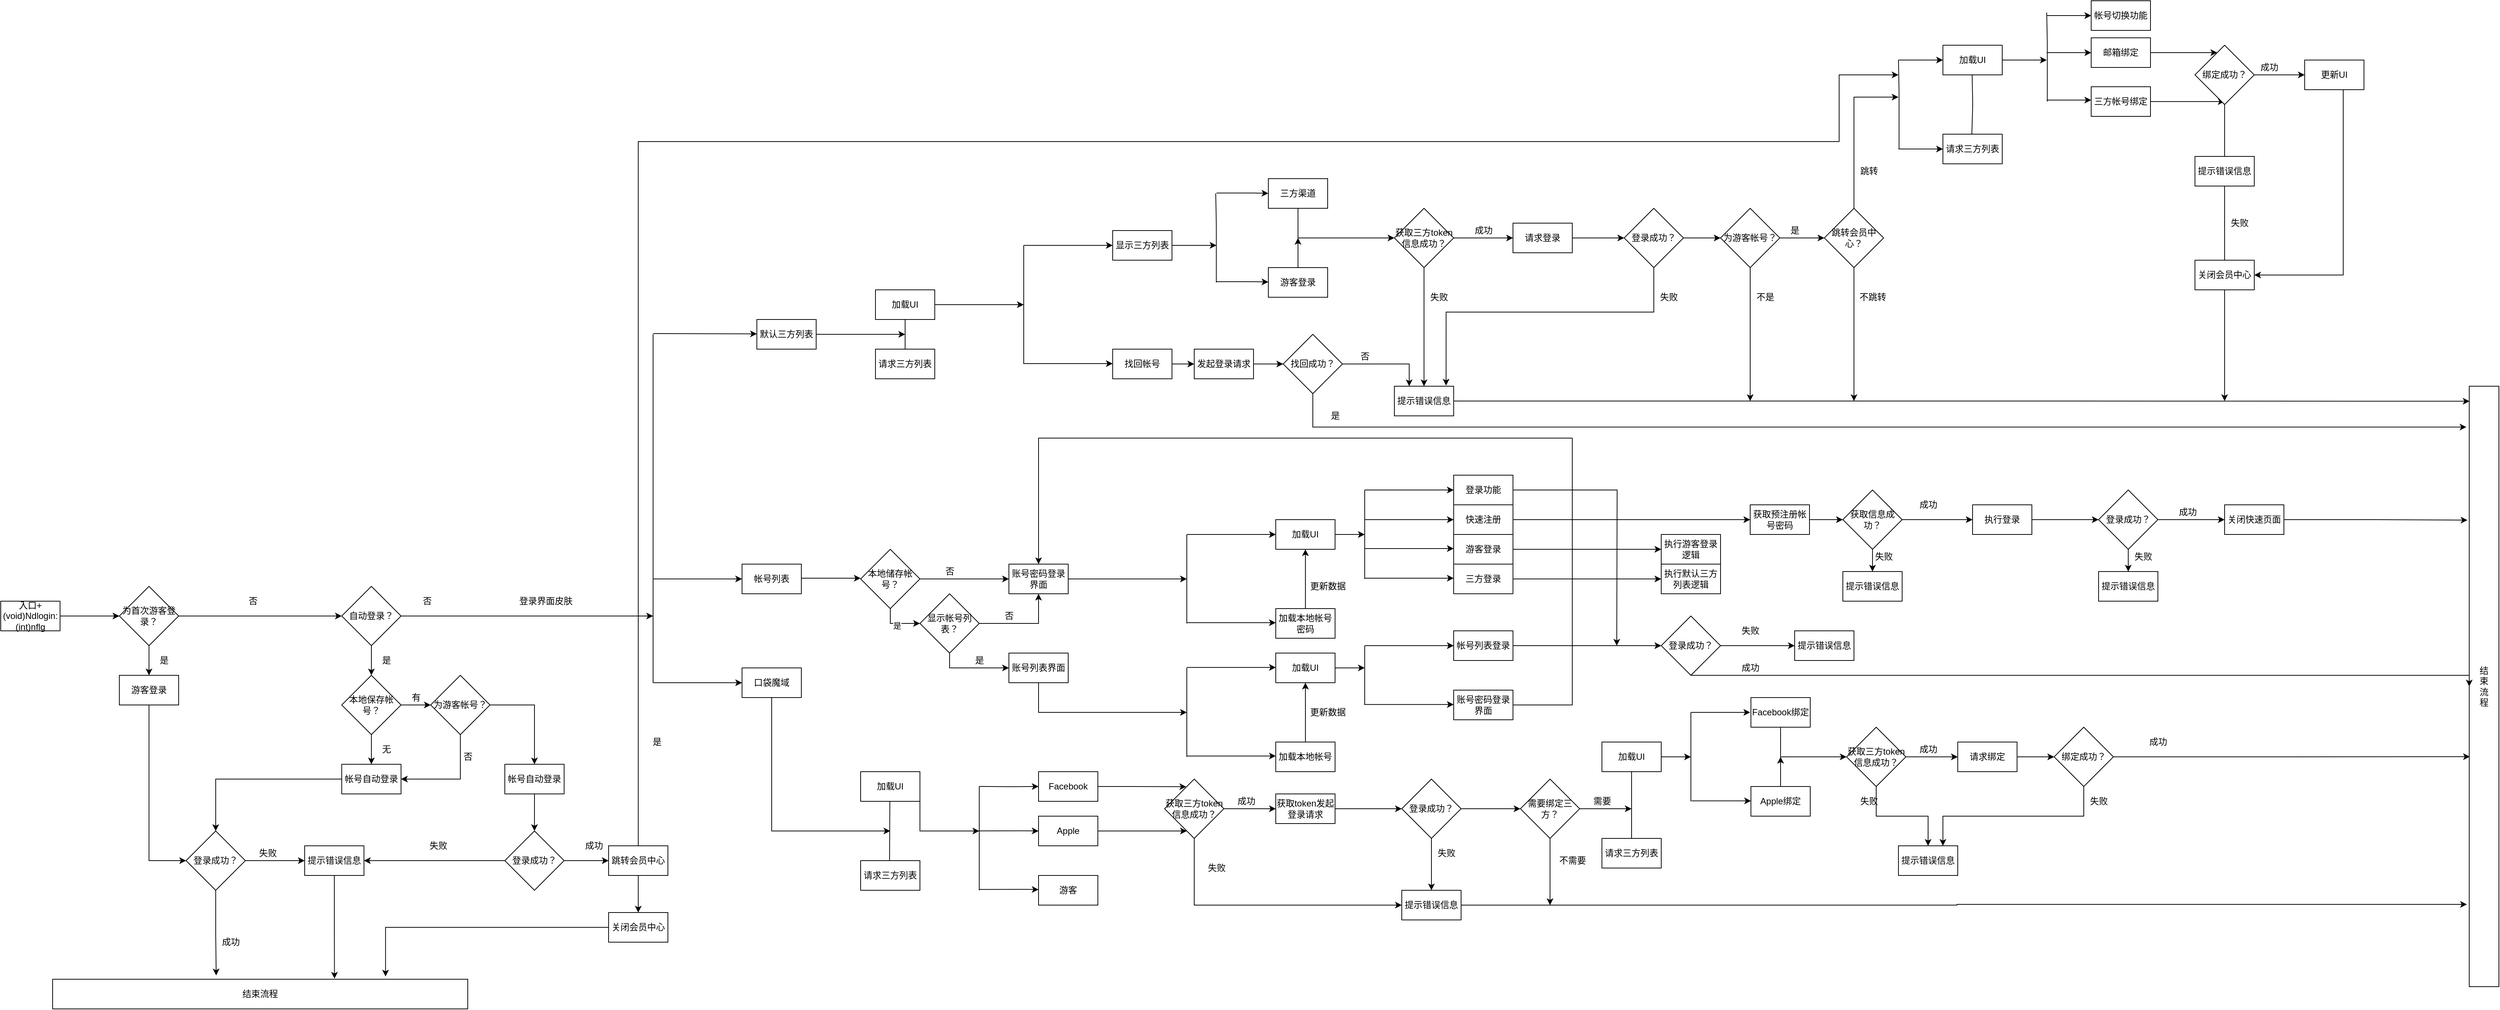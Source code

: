 <mxfile version="13.9.5" type="github"><diagram id="VLv-BjUHJ9LAWbC-i_dM" name="Page-1"><mxGraphModel dx="11333" dy="7355" grid="1" gridSize="10" guides="1" tooltips="1" connect="1" arrows="1" fold="1" page="1" pageScale="1" pageWidth="827" pageHeight="1169" math="0" shadow="0"><root><mxCell id="0"/><mxCell id="1" parent="0"/><mxCell id="h-NDH7K36Jv6GX0__x0M-268" style="edgeStyle=orthogonalEdgeStyle;rounded=0;orthogonalLoop=1;jettySize=auto;html=1;entryX=0;entryY=0.5;entryDx=0;entryDy=0;" edge="1" parent="1" source="h-NDH7K36Jv6GX0__x0M-1" target="h-NDH7K36Jv6GX0__x0M-5"><mxGeometry relative="1" as="geometry"/></mxCell><mxCell id="h-NDH7K36Jv6GX0__x0M-1" value="入口+(void)Ndlogin:(int)nflg" style="rounded=0;whiteSpace=wrap;html=1;" vertex="1" parent="1"><mxGeometry x="-1120" y="90" width="80" height="40" as="geometry"/></mxCell><mxCell id="h-NDH7K36Jv6GX0__x0M-6" style="edgeStyle=orthogonalEdgeStyle;rounded=0;orthogonalLoop=1;jettySize=auto;html=1;" edge="1" parent="1" source="h-NDH7K36Jv6GX0__x0M-5"><mxGeometry relative="1" as="geometry"><mxPoint x="-920" y="190" as="targetPoint"/></mxGeometry></mxCell><mxCell id="h-NDH7K36Jv6GX0__x0M-290" style="edgeStyle=orthogonalEdgeStyle;rounded=0;orthogonalLoop=1;jettySize=auto;html=1;entryX=0;entryY=0.5;entryDx=0;entryDy=0;" edge="1" parent="1" source="h-NDH7K36Jv6GX0__x0M-5" target="h-NDH7K36Jv6GX0__x0M-14"><mxGeometry relative="1" as="geometry"/></mxCell><mxCell id="h-NDH7K36Jv6GX0__x0M-5" value="为首次游客登录？" style="rhombus;whiteSpace=wrap;html=1;" vertex="1" parent="1"><mxGeometry x="-960" y="70" width="80" height="80" as="geometry"/></mxCell><mxCell id="h-NDH7K36Jv6GX0__x0M-7" value="是" style="text;html=1;align=center;verticalAlign=middle;resizable=0;points=[];autosize=1;" vertex="1" parent="1"><mxGeometry x="-915" y="160" width="30" height="20" as="geometry"/></mxCell><mxCell id="h-NDH7K36Jv6GX0__x0M-289" style="edgeStyle=orthogonalEdgeStyle;rounded=0;orthogonalLoop=1;jettySize=auto;html=1;entryX=0;entryY=0.5;entryDx=0;entryDy=0;" edge="1" parent="1" source="h-NDH7K36Jv6GX0__x0M-10" target="h-NDH7K36Jv6GX0__x0M-269"><mxGeometry relative="1" as="geometry"><Array as="points"><mxPoint x="-920" y="440"/></Array></mxGeometry></mxCell><mxCell id="h-NDH7K36Jv6GX0__x0M-10" value="游客登录" style="rounded=0;whiteSpace=wrap;html=1;" vertex="1" parent="1"><mxGeometry x="-960" y="190" width="80" height="40" as="geometry"/></mxCell><mxCell id="h-NDH7K36Jv6GX0__x0M-12" value="结束流程" style="rounded=0;whiteSpace=wrap;html=1;" vertex="1" parent="1"><mxGeometry x="-1050" y="600" width="560" height="40" as="geometry"/></mxCell><mxCell id="h-NDH7K36Jv6GX0__x0M-15" style="edgeStyle=orthogonalEdgeStyle;rounded=0;orthogonalLoop=1;jettySize=auto;html=1;" edge="1" parent="1" source="h-NDH7K36Jv6GX0__x0M-14"><mxGeometry relative="1" as="geometry"><mxPoint x="-240" y="110" as="targetPoint"/></mxGeometry></mxCell><mxCell id="h-NDH7K36Jv6GX0__x0M-18" style="edgeStyle=orthogonalEdgeStyle;rounded=0;orthogonalLoop=1;jettySize=auto;html=1;" edge="1" parent="1" source="h-NDH7K36Jv6GX0__x0M-14"><mxGeometry relative="1" as="geometry"><mxPoint x="-620" y="190" as="targetPoint"/></mxGeometry></mxCell><mxCell id="h-NDH7K36Jv6GX0__x0M-14" value="自动登录？" style="rhombus;whiteSpace=wrap;html=1;" vertex="1" parent="1"><mxGeometry x="-660" y="70" width="80" height="80" as="geometry"/></mxCell><mxCell id="h-NDH7K36Jv6GX0__x0M-16" value="否" style="text;html=1;align=center;verticalAlign=middle;resizable=0;points=[];autosize=1;" vertex="1" parent="1"><mxGeometry x="-560" y="80" width="30" height="20" as="geometry"/></mxCell><mxCell id="h-NDH7K36Jv6GX0__x0M-17" value="" style="endArrow=none;html=1;" edge="1" parent="1"><mxGeometry width="50" height="50" relative="1" as="geometry"><mxPoint x="-240" y="200" as="sourcePoint"/><mxPoint x="-240" y="-270" as="targetPoint"/><Array as="points"><mxPoint x="-240" y="120"/></Array></mxGeometry></mxCell><mxCell id="h-NDH7K36Jv6GX0__x0M-19" value="是" style="text;html=1;align=center;verticalAlign=middle;resizable=0;points=[];autosize=1;" vertex="1" parent="1"><mxGeometry x="-615" y="160" width="30" height="20" as="geometry"/></mxCell><mxCell id="h-NDH7K36Jv6GX0__x0M-22" style="edgeStyle=orthogonalEdgeStyle;rounded=0;orthogonalLoop=1;jettySize=auto;html=1;" edge="1" parent="1" source="h-NDH7K36Jv6GX0__x0M-21"><mxGeometry relative="1" as="geometry"><mxPoint x="-620" y="310" as="targetPoint"/></mxGeometry></mxCell><mxCell id="h-NDH7K36Jv6GX0__x0M-27" style="edgeStyle=orthogonalEdgeStyle;rounded=0;orthogonalLoop=1;jettySize=auto;html=1;" edge="1" parent="1" source="h-NDH7K36Jv6GX0__x0M-21"><mxGeometry relative="1" as="geometry"><mxPoint x="-540" y="230" as="targetPoint"/></mxGeometry></mxCell><mxCell id="h-NDH7K36Jv6GX0__x0M-21" value="本地保存帐号？" style="rhombus;whiteSpace=wrap;html=1;" vertex="1" parent="1"><mxGeometry x="-660" y="190" width="80" height="80" as="geometry"/></mxCell><mxCell id="h-NDH7K36Jv6GX0__x0M-23" value="无" style="text;html=1;align=center;verticalAlign=middle;resizable=0;points=[];autosize=1;" vertex="1" parent="1"><mxGeometry x="-615" y="280" width="30" height="20" as="geometry"/></mxCell><mxCell id="h-NDH7K36Jv6GX0__x0M-293" style="edgeStyle=orthogonalEdgeStyle;rounded=0;orthogonalLoop=1;jettySize=auto;html=1;entryX=0.5;entryY=0;entryDx=0;entryDy=0;" edge="1" parent="1" source="h-NDH7K36Jv6GX0__x0M-24" target="h-NDH7K36Jv6GX0__x0M-269"><mxGeometry relative="1" as="geometry"/></mxCell><mxCell id="h-NDH7K36Jv6GX0__x0M-24" value="帐号自动登录" style="rounded=0;whiteSpace=wrap;html=1;" vertex="1" parent="1"><mxGeometry x="-660" y="310" width="80" height="40" as="geometry"/></mxCell><mxCell id="h-NDH7K36Jv6GX0__x0M-28" value="有" style="text;html=1;align=center;verticalAlign=middle;resizable=0;points=[];autosize=1;" vertex="1" parent="1"><mxGeometry x="-575" y="210" width="30" height="20" as="geometry"/></mxCell><mxCell id="h-NDH7K36Jv6GX0__x0M-30" style="edgeStyle=orthogonalEdgeStyle;rounded=0;orthogonalLoop=1;jettySize=auto;html=1;entryX=1;entryY=0.5;entryDx=0;entryDy=0;" edge="1" parent="1" source="h-NDH7K36Jv6GX0__x0M-29" target="h-NDH7K36Jv6GX0__x0M-24"><mxGeometry relative="1" as="geometry"><mxPoint x="-500" y="350" as="targetPoint"/><Array as="points"><mxPoint x="-500" y="330"/></Array></mxGeometry></mxCell><mxCell id="h-NDH7K36Jv6GX0__x0M-33" style="edgeStyle=orthogonalEdgeStyle;rounded=0;orthogonalLoop=1;jettySize=auto;html=1;entryX=0.5;entryY=0;entryDx=0;entryDy=0;" edge="1" parent="1" source="h-NDH7K36Jv6GX0__x0M-29" target="h-NDH7K36Jv6GX0__x0M-32"><mxGeometry relative="1" as="geometry"/></mxCell><mxCell id="h-NDH7K36Jv6GX0__x0M-29" value="为游客帐号？" style="rhombus;whiteSpace=wrap;html=1;" vertex="1" parent="1"><mxGeometry x="-540" y="190" width="80" height="80" as="geometry"/></mxCell><mxCell id="h-NDH7K36Jv6GX0__x0M-31" value="否" style="text;html=1;align=center;verticalAlign=middle;resizable=0;points=[];autosize=1;" vertex="1" parent="1"><mxGeometry x="-505" y="290" width="30" height="20" as="geometry"/></mxCell><mxCell id="h-NDH7K36Jv6GX0__x0M-295" style="edgeStyle=orthogonalEdgeStyle;rounded=0;orthogonalLoop=1;jettySize=auto;html=1;entryX=0.5;entryY=0;entryDx=0;entryDy=0;" edge="1" parent="1" source="h-NDH7K36Jv6GX0__x0M-32" target="h-NDH7K36Jv6GX0__x0M-294"><mxGeometry relative="1" as="geometry"/></mxCell><mxCell id="h-NDH7K36Jv6GX0__x0M-32" value="帐号自动登录" style="rounded=0;whiteSpace=wrap;html=1;" vertex="1" parent="1"><mxGeometry x="-440" y="310" width="80" height="40" as="geometry"/></mxCell><mxCell id="h-NDH7K36Jv6GX0__x0M-34" value="是" style="text;html=1;align=center;verticalAlign=middle;resizable=0;points=[];autosize=1;" vertex="1" parent="1"><mxGeometry x="-250" y="270" width="30" height="20" as="geometry"/></mxCell><mxCell id="h-NDH7K36Jv6GX0__x0M-301" style="edgeStyle=orthogonalEdgeStyle;rounded=0;orthogonalLoop=1;jettySize=auto;html=1;entryX=0.5;entryY=0;entryDx=0;entryDy=0;" edge="1" parent="1" source="h-NDH7K36Jv6GX0__x0M-36" target="h-NDH7K36Jv6GX0__x0M-300"><mxGeometry relative="1" as="geometry"/></mxCell><mxCell id="h-NDH7K36Jv6GX0__x0M-303" style="edgeStyle=orthogonalEdgeStyle;rounded=0;orthogonalLoop=1;jettySize=auto;html=1;fillColor=#FF0000;" edge="1" parent="1" source="h-NDH7K36Jv6GX0__x0M-36"><mxGeometry relative="1" as="geometry"><mxPoint x="1440" y="-620" as="targetPoint"/><Array as="points"><mxPoint x="-260" y="-530"/><mxPoint x="1360" y="-530"/><mxPoint x="1360" y="-620"/></Array></mxGeometry></mxCell><mxCell id="h-NDH7K36Jv6GX0__x0M-36" value="跳转会员中心" style="rounded=0;whiteSpace=wrap;html=1;" vertex="1" parent="1"><mxGeometry x="-300" y="420" width="80" height="40" as="geometry"/></mxCell><mxCell id="h-NDH7K36Jv6GX0__x0M-40" value="" style="endArrow=classic;html=1;" edge="1" parent="1"><mxGeometry width="50" height="50" relative="1" as="geometry"><mxPoint x="-240" y="200" as="sourcePoint"/><mxPoint x="-120" y="200" as="targetPoint"/></mxGeometry></mxCell><mxCell id="h-NDH7K36Jv6GX0__x0M-41" value="" style="endArrow=classic;html=1;" edge="1" parent="1"><mxGeometry width="50" height="50" relative="1" as="geometry"><mxPoint x="-240" y="-271" as="sourcePoint"/><mxPoint x="-100" y="-270.59" as="targetPoint"/></mxGeometry></mxCell><mxCell id="h-NDH7K36Jv6GX0__x0M-42" value="" style="endArrow=classic;html=1;" edge="1" parent="1"><mxGeometry width="50" height="50" relative="1" as="geometry"><mxPoint x="-240" y="60" as="sourcePoint"/><mxPoint x="-120" y="60" as="targetPoint"/></mxGeometry></mxCell><mxCell id="h-NDH7K36Jv6GX0__x0M-47" style="edgeStyle=orthogonalEdgeStyle;rounded=0;orthogonalLoop=1;jettySize=auto;html=1;" edge="1" parent="1" source="h-NDH7K36Jv6GX0__x0M-43"><mxGeometry relative="1" as="geometry"><mxPoint x="100" y="-270" as="targetPoint"/></mxGeometry></mxCell><mxCell id="h-NDH7K36Jv6GX0__x0M-43" value="默认三方列表" style="rounded=0;whiteSpace=wrap;html=1;" vertex="1" parent="1"><mxGeometry x="-100" y="-290" width="80" height="40" as="geometry"/></mxCell><mxCell id="h-NDH7K36Jv6GX0__x0M-44" value="帐号列表" style="rounded=0;whiteSpace=wrap;html=1;" vertex="1" parent="1"><mxGeometry x="-120" y="40" width="80" height="40" as="geometry"/></mxCell><mxCell id="h-NDH7K36Jv6GX0__x0M-45" value="口袋魔域" style="rounded=0;whiteSpace=wrap;html=1;" vertex="1" parent="1"><mxGeometry x="-120" y="180" width="80" height="40" as="geometry"/></mxCell><mxCell id="h-NDH7K36Jv6GX0__x0M-46" value="登录界面皮肤" style="text;html=1;align=center;verticalAlign=middle;resizable=0;points=[];autosize=1;" vertex="1" parent="1"><mxGeometry x="-430" y="80" width="90" height="20" as="geometry"/></mxCell><mxCell id="h-NDH7K36Jv6GX0__x0M-48" style="edgeStyle=orthogonalEdgeStyle;rounded=0;orthogonalLoop=1;jettySize=auto;html=1;" edge="1" parent="1"><mxGeometry relative="1" as="geometry"><mxPoint x="40" y="59" as="targetPoint"/><mxPoint x="-40" y="59" as="sourcePoint"/></mxGeometry></mxCell><mxCell id="h-NDH7K36Jv6GX0__x0M-50" style="edgeStyle=orthogonalEdgeStyle;rounded=0;orthogonalLoop=1;jettySize=auto;html=1;" edge="1" parent="1"><mxGeometry relative="1" as="geometry"><mxPoint x="80" y="400" as="targetPoint"/><mxPoint x="-80" y="220" as="sourcePoint"/><Array as="points"><mxPoint x="-80" y="400"/></Array></mxGeometry></mxCell><mxCell id="h-NDH7K36Jv6GX0__x0M-54" style="edgeStyle=orthogonalEdgeStyle;rounded=0;orthogonalLoop=1;jettySize=auto;html=1;" edge="1" parent="1" source="h-NDH7K36Jv6GX0__x0M-51"><mxGeometry relative="1" as="geometry"><mxPoint x="260" y="-310" as="targetPoint"/></mxGeometry></mxCell><mxCell id="h-NDH7K36Jv6GX0__x0M-51" value="加载UI&lt;br&gt;" style="rounded=0;whiteSpace=wrap;html=1;" vertex="1" parent="1"><mxGeometry x="60" y="-330" width="80" height="40" as="geometry"/></mxCell><mxCell id="h-NDH7K36Jv6GX0__x0M-52" value="请求三方列表" style="rounded=0;whiteSpace=wrap;html=1;" vertex="1" parent="1"><mxGeometry x="60" y="-250" width="80" height="40" as="geometry"/></mxCell><mxCell id="h-NDH7K36Jv6GX0__x0M-53" value="" style="endArrow=none;html=1;exitX=0.5;exitY=0;exitDx=0;exitDy=0;" edge="1" parent="1" source="h-NDH7K36Jv6GX0__x0M-52"><mxGeometry width="50" height="50" relative="1" as="geometry"><mxPoint x="100" y="-260" as="sourcePoint"/><mxPoint x="100" y="-290" as="targetPoint"/></mxGeometry></mxCell><mxCell id="h-NDH7K36Jv6GX0__x0M-55" value="" style="endArrow=none;html=1;" edge="1" parent="1"><mxGeometry width="50" height="50" relative="1" as="geometry"><mxPoint x="260" y="-230" as="sourcePoint"/><mxPoint x="260" y="-390" as="targetPoint"/><Array as="points"><mxPoint x="260" y="-310"/></Array></mxGeometry></mxCell><mxCell id="h-NDH7K36Jv6GX0__x0M-56" style="edgeStyle=orthogonalEdgeStyle;rounded=0;orthogonalLoop=1;jettySize=auto;html=1;" edge="1" parent="1"><mxGeometry relative="1" as="geometry"><mxPoint x="380" y="-390" as="targetPoint"/><mxPoint x="260" y="-390" as="sourcePoint"/></mxGeometry></mxCell><mxCell id="h-NDH7K36Jv6GX0__x0M-58" style="edgeStyle=orthogonalEdgeStyle;rounded=0;orthogonalLoop=1;jettySize=auto;html=1;" edge="1" parent="1"><mxGeometry relative="1" as="geometry"><mxPoint x="380" y="-230.5" as="targetPoint"/><mxPoint x="260" y="-230.5" as="sourcePoint"/></mxGeometry></mxCell><mxCell id="h-NDH7K36Jv6GX0__x0M-191" style="edgeStyle=orthogonalEdgeStyle;rounded=0;orthogonalLoop=1;jettySize=auto;html=1;" edge="1" parent="1" source="h-NDH7K36Jv6GX0__x0M-59"><mxGeometry relative="1" as="geometry"><mxPoint x="520" y="-390" as="targetPoint"/></mxGeometry></mxCell><mxCell id="h-NDH7K36Jv6GX0__x0M-59" value="显示三方列表" style="rounded=0;whiteSpace=wrap;html=1;" vertex="1" parent="1"><mxGeometry x="380" y="-410" width="80" height="40" as="geometry"/></mxCell><mxCell id="h-NDH7K36Jv6GX0__x0M-344" style="edgeStyle=orthogonalEdgeStyle;rounded=0;orthogonalLoop=1;jettySize=auto;html=1;entryX=0;entryY=0.5;entryDx=0;entryDy=0;fillColor=#FF0000;" edge="1" parent="1" source="h-NDH7K36Jv6GX0__x0M-60" target="h-NDH7K36Jv6GX0__x0M-343"><mxGeometry relative="1" as="geometry"/></mxCell><mxCell id="h-NDH7K36Jv6GX0__x0M-60" value="找回帐号" style="rounded=0;whiteSpace=wrap;html=1;" vertex="1" parent="1"><mxGeometry x="380" y="-250" width="80" height="40" as="geometry"/></mxCell><mxCell id="h-NDH7K36Jv6GX0__x0M-62" style="edgeStyle=orthogonalEdgeStyle;rounded=0;orthogonalLoop=1;jettySize=auto;html=1;" edge="1" parent="1" source="h-NDH7K36Jv6GX0__x0M-61"><mxGeometry relative="1" as="geometry"><mxPoint x="240" y="60" as="targetPoint"/></mxGeometry></mxCell><mxCell id="h-NDH7K36Jv6GX0__x0M-66" style="edgeStyle=orthogonalEdgeStyle;rounded=0;orthogonalLoop=1;jettySize=auto;html=1;entryX=0;entryY=0.5;entryDx=0;entryDy=0;" edge="1" parent="1" source="h-NDH7K36Jv6GX0__x0M-61" target="h-NDH7K36Jv6GX0__x0M-65"><mxGeometry relative="1" as="geometry"/></mxCell><mxCell id="h-NDH7K36Jv6GX0__x0M-67" value="是" style="edgeLabel;html=1;align=center;verticalAlign=middle;resizable=0;points=[];" vertex="1" connectable="0" parent="h-NDH7K36Jv6GX0__x0M-66"><mxGeometry x="-0.033" y="-3" relative="1" as="geometry"><mxPoint as="offset"/></mxGeometry></mxCell><mxCell id="h-NDH7K36Jv6GX0__x0M-61" value="本地储存帐号？" style="rhombus;whiteSpace=wrap;html=1;" vertex="1" parent="1"><mxGeometry x="40" y="20" width="80" height="80" as="geometry"/></mxCell><mxCell id="h-NDH7K36Jv6GX0__x0M-63" value="否" style="text;html=1;align=center;verticalAlign=middle;resizable=0;points=[];autosize=1;" vertex="1" parent="1"><mxGeometry x="145" y="40" width="30" height="20" as="geometry"/></mxCell><mxCell id="h-NDH7K36Jv6GX0__x0M-73" style="edgeStyle=orthogonalEdgeStyle;rounded=0;orthogonalLoop=1;jettySize=auto;html=1;" edge="1" parent="1" source="h-NDH7K36Jv6GX0__x0M-64"><mxGeometry relative="1" as="geometry"><mxPoint x="480" y="60" as="targetPoint"/></mxGeometry></mxCell><mxCell id="h-NDH7K36Jv6GX0__x0M-64" value="账号密码登录界面" style="rounded=0;whiteSpace=wrap;html=1;" vertex="1" parent="1"><mxGeometry x="240" y="40" width="80" height="40" as="geometry"/></mxCell><mxCell id="h-NDH7K36Jv6GX0__x0M-68" style="edgeStyle=orthogonalEdgeStyle;rounded=0;orthogonalLoop=1;jettySize=auto;html=1;entryX=0.5;entryY=1;entryDx=0;entryDy=0;" edge="1" parent="1" source="h-NDH7K36Jv6GX0__x0M-65" target="h-NDH7K36Jv6GX0__x0M-64"><mxGeometry relative="1" as="geometry"/></mxCell><mxCell id="h-NDH7K36Jv6GX0__x0M-71" style="edgeStyle=orthogonalEdgeStyle;rounded=0;orthogonalLoop=1;jettySize=auto;html=1;entryX=0;entryY=0.5;entryDx=0;entryDy=0;" edge="1" parent="1" source="h-NDH7K36Jv6GX0__x0M-65" target="h-NDH7K36Jv6GX0__x0M-70"><mxGeometry relative="1" as="geometry"><Array as="points"><mxPoint x="160" y="180"/></Array></mxGeometry></mxCell><mxCell id="h-NDH7K36Jv6GX0__x0M-65" value="显示帐号列表？" style="rhombus;whiteSpace=wrap;html=1;" vertex="1" parent="1"><mxGeometry x="120" y="80" width="80" height="80" as="geometry"/></mxCell><mxCell id="h-NDH7K36Jv6GX0__x0M-69" value="否" style="text;html=1;align=center;verticalAlign=middle;resizable=0;points=[];autosize=1;" vertex="1" parent="1"><mxGeometry x="225" y="100" width="30" height="20" as="geometry"/></mxCell><mxCell id="h-NDH7K36Jv6GX0__x0M-107" style="edgeStyle=orthogonalEdgeStyle;rounded=0;orthogonalLoop=1;jettySize=auto;html=1;" edge="1" parent="1" source="h-NDH7K36Jv6GX0__x0M-70"><mxGeometry relative="1" as="geometry"><mxPoint x="480" y="240" as="targetPoint"/><Array as="points"><mxPoint x="280" y="240"/></Array></mxGeometry></mxCell><mxCell id="h-NDH7K36Jv6GX0__x0M-70" value="账号列表界面" style="rounded=0;whiteSpace=wrap;html=1;" vertex="1" parent="1"><mxGeometry x="240" y="160" width="80" height="40" as="geometry"/></mxCell><mxCell id="h-NDH7K36Jv6GX0__x0M-72" value="是" style="text;html=1;align=center;verticalAlign=middle;resizable=0;points=[];autosize=1;" vertex="1" parent="1"><mxGeometry x="185" y="160" width="30" height="20" as="geometry"/></mxCell><mxCell id="h-NDH7K36Jv6GX0__x0M-74" value="" style="endArrow=none;html=1;" edge="1" parent="1"><mxGeometry width="50" height="50" relative="1" as="geometry"><mxPoint x="480" y="120" as="sourcePoint"/><mxPoint x="480" as="targetPoint"/><Array as="points"><mxPoint x="480" y="80"/></Array></mxGeometry></mxCell><mxCell id="h-NDH7K36Jv6GX0__x0M-75" style="edgeStyle=orthogonalEdgeStyle;rounded=0;orthogonalLoop=1;jettySize=auto;html=1;" edge="1" parent="1"><mxGeometry relative="1" as="geometry"><mxPoint x="600" as="targetPoint"/><mxPoint x="480" as="sourcePoint"/></mxGeometry></mxCell><mxCell id="h-NDH7K36Jv6GX0__x0M-76" style="edgeStyle=orthogonalEdgeStyle;rounded=0;orthogonalLoop=1;jettySize=auto;html=1;" edge="1" parent="1"><mxGeometry relative="1" as="geometry"><mxPoint x="600" y="119" as="targetPoint"/><mxPoint x="480" y="119" as="sourcePoint"/></mxGeometry></mxCell><mxCell id="h-NDH7K36Jv6GX0__x0M-84" style="edgeStyle=orthogonalEdgeStyle;rounded=0;orthogonalLoop=1;jettySize=auto;html=1;" edge="1" parent="1" source="h-NDH7K36Jv6GX0__x0M-77"><mxGeometry relative="1" as="geometry"><mxPoint x="720" as="targetPoint"/></mxGeometry></mxCell><mxCell id="h-NDH7K36Jv6GX0__x0M-77" value="加载UI&lt;br&gt;" style="rounded=0;whiteSpace=wrap;html=1;" vertex="1" parent="1"><mxGeometry x="600" y="-20" width="80" height="40" as="geometry"/></mxCell><mxCell id="h-NDH7K36Jv6GX0__x0M-81" style="edgeStyle=orthogonalEdgeStyle;rounded=0;orthogonalLoop=1;jettySize=auto;html=1;entryX=0.5;entryY=1;entryDx=0;entryDy=0;" edge="1" parent="1" source="h-NDH7K36Jv6GX0__x0M-80" target="h-NDH7K36Jv6GX0__x0M-77"><mxGeometry relative="1" as="geometry"/></mxCell><mxCell id="h-NDH7K36Jv6GX0__x0M-80" value="加载本地帐号密码" style="rounded=0;whiteSpace=wrap;html=1;" vertex="1" parent="1"><mxGeometry x="600" y="100" width="80" height="40" as="geometry"/></mxCell><mxCell id="h-NDH7K36Jv6GX0__x0M-82" value="更新数据" style="text;html=1;align=center;verticalAlign=middle;resizable=0;points=[];autosize=1;" vertex="1" parent="1"><mxGeometry x="640" y="60" width="60" height="20" as="geometry"/></mxCell><mxCell id="h-NDH7K36Jv6GX0__x0M-83" value="" style="endArrow=none;html=1;" edge="1" parent="1"><mxGeometry width="50" height="50" relative="1" as="geometry"><mxPoint x="720" y="60" as="sourcePoint"/><mxPoint x="720" y="-60" as="targetPoint"/><Array as="points"><mxPoint x="720" y="20"/></Array></mxGeometry></mxCell><mxCell id="h-NDH7K36Jv6GX0__x0M-85" style="edgeStyle=orthogonalEdgeStyle;rounded=0;orthogonalLoop=1;jettySize=auto;html=1;" edge="1" parent="1"><mxGeometry relative="1" as="geometry"><mxPoint x="840" y="-60" as="targetPoint"/><mxPoint x="720" y="-60" as="sourcePoint"/></mxGeometry></mxCell><mxCell id="h-NDH7K36Jv6GX0__x0M-86" style="edgeStyle=orthogonalEdgeStyle;rounded=0;orthogonalLoop=1;jettySize=auto;html=1;" edge="1" parent="1"><mxGeometry relative="1" as="geometry"><mxPoint x="840" y="-20" as="targetPoint"/><mxPoint x="720" y="-20" as="sourcePoint"/></mxGeometry></mxCell><mxCell id="h-NDH7K36Jv6GX0__x0M-87" style="edgeStyle=orthogonalEdgeStyle;rounded=0;orthogonalLoop=1;jettySize=auto;html=1;" edge="1" parent="1"><mxGeometry relative="1" as="geometry"><mxPoint x="840" y="19" as="targetPoint"/><mxPoint x="720" y="19" as="sourcePoint"/></mxGeometry></mxCell><mxCell id="h-NDH7K36Jv6GX0__x0M-88" style="edgeStyle=orthogonalEdgeStyle;rounded=0;orthogonalLoop=1;jettySize=auto;html=1;" edge="1" parent="1"><mxGeometry relative="1" as="geometry"><mxPoint x="840" y="59" as="targetPoint"/><mxPoint x="720" y="59" as="sourcePoint"/></mxGeometry></mxCell><mxCell id="h-NDH7K36Jv6GX0__x0M-320" style="edgeStyle=orthogonalEdgeStyle;rounded=0;orthogonalLoop=1;jettySize=auto;html=1;fillColor=#FF0000;" edge="1" parent="1" source="h-NDH7K36Jv6GX0__x0M-89"><mxGeometry relative="1" as="geometry"><mxPoint x="1060" y="150" as="targetPoint"/></mxGeometry></mxCell><mxCell id="h-NDH7K36Jv6GX0__x0M-89" value="登录功能" style="rounded=0;whiteSpace=wrap;html=1;" vertex="1" parent="1"><mxGeometry x="840" y="-80" width="80" height="40" as="geometry"/></mxCell><mxCell id="h-NDH7K36Jv6GX0__x0M-321" style="edgeStyle=orthogonalEdgeStyle;rounded=0;orthogonalLoop=1;jettySize=auto;html=1;fillColor=#FF0000;" edge="1" parent="1" source="h-NDH7K36Jv6GX0__x0M-90"><mxGeometry relative="1" as="geometry"><mxPoint x="1240" y="-20" as="targetPoint"/></mxGeometry></mxCell><mxCell id="h-NDH7K36Jv6GX0__x0M-90" value="快速注册" style="rounded=0;whiteSpace=wrap;html=1;" vertex="1" parent="1"><mxGeometry x="840" y="-40" width="80" height="40" as="geometry"/></mxCell><mxCell id="h-NDH7K36Jv6GX0__x0M-319" style="edgeStyle=orthogonalEdgeStyle;rounded=0;orthogonalLoop=1;jettySize=auto;html=1;entryX=0;entryY=0.5;entryDx=0;entryDy=0;fillColor=#FF0000;" edge="1" parent="1" source="h-NDH7K36Jv6GX0__x0M-91" target="h-NDH7K36Jv6GX0__x0M-318"><mxGeometry relative="1" as="geometry"/></mxCell><mxCell id="h-NDH7K36Jv6GX0__x0M-91" value="游客登录" style="rounded=0;whiteSpace=wrap;html=1;" vertex="1" parent="1"><mxGeometry x="840" width="80" height="40" as="geometry"/></mxCell><mxCell id="h-NDH7K36Jv6GX0__x0M-317" style="edgeStyle=orthogonalEdgeStyle;rounded=0;orthogonalLoop=1;jettySize=auto;html=1;entryX=0;entryY=0.5;entryDx=0;entryDy=0;fillColor=#FF0000;" edge="1" parent="1" source="h-NDH7K36Jv6GX0__x0M-92" target="h-NDH7K36Jv6GX0__x0M-316"><mxGeometry relative="1" as="geometry"/></mxCell><mxCell id="h-NDH7K36Jv6GX0__x0M-92" value="三方登录" style="rounded=0;whiteSpace=wrap;html=1;" vertex="1" parent="1"><mxGeometry x="840" y="40" width="80" height="40" as="geometry"/></mxCell><mxCell id="h-NDH7K36Jv6GX0__x0M-106" value="" style="endArrow=none;html=1;" edge="1" parent="1"><mxGeometry width="50" height="50" relative="1" as="geometry"><mxPoint x="480" y="300" as="sourcePoint"/><mxPoint x="480" y="180" as="targetPoint"/><Array as="points"><mxPoint x="480" y="260"/></Array></mxGeometry></mxCell><mxCell id="h-NDH7K36Jv6GX0__x0M-108" style="edgeStyle=orthogonalEdgeStyle;rounded=0;orthogonalLoop=1;jettySize=auto;html=1;" edge="1" parent="1"><mxGeometry relative="1" as="geometry"><mxPoint x="600" y="179.41" as="targetPoint"/><mxPoint x="480" y="179.41" as="sourcePoint"/></mxGeometry></mxCell><mxCell id="h-NDH7K36Jv6GX0__x0M-109" style="edgeStyle=orthogonalEdgeStyle;rounded=0;orthogonalLoop=1;jettySize=auto;html=1;" edge="1" parent="1"><mxGeometry relative="1" as="geometry"><mxPoint x="600" y="298.82" as="targetPoint"/><mxPoint x="480" y="298.82" as="sourcePoint"/></mxGeometry></mxCell><mxCell id="h-NDH7K36Jv6GX0__x0M-114" style="edgeStyle=orthogonalEdgeStyle;rounded=0;orthogonalLoop=1;jettySize=auto;html=1;" edge="1" parent="1" source="h-NDH7K36Jv6GX0__x0M-110"><mxGeometry relative="1" as="geometry"><mxPoint x="720" y="180" as="targetPoint"/></mxGeometry></mxCell><mxCell id="h-NDH7K36Jv6GX0__x0M-110" value="加载UI&lt;br&gt;" style="rounded=0;whiteSpace=wrap;html=1;" vertex="1" parent="1"><mxGeometry x="600" y="160" width="80" height="40" as="geometry"/></mxCell><mxCell id="h-NDH7K36Jv6GX0__x0M-112" style="edgeStyle=orthogonalEdgeStyle;rounded=0;orthogonalLoop=1;jettySize=auto;html=1;exitX=0.5;exitY=0;exitDx=0;exitDy=0;entryX=0.5;entryY=1;entryDx=0;entryDy=0;" edge="1" parent="1" source="h-NDH7K36Jv6GX0__x0M-111" target="h-NDH7K36Jv6GX0__x0M-110"><mxGeometry relative="1" as="geometry"/></mxCell><mxCell id="h-NDH7K36Jv6GX0__x0M-111" value="加载本地帐号" style="rounded=0;whiteSpace=wrap;html=1;" vertex="1" parent="1"><mxGeometry x="600" y="280" width="80" height="40" as="geometry"/></mxCell><mxCell id="h-NDH7K36Jv6GX0__x0M-113" value="更新数据" style="text;html=1;align=center;verticalAlign=middle;resizable=0;points=[];autosize=1;" vertex="1" parent="1"><mxGeometry x="640" y="230" width="60" height="20" as="geometry"/></mxCell><mxCell id="h-NDH7K36Jv6GX0__x0M-115" value="" style="endArrow=none;html=1;" edge="1" parent="1"><mxGeometry width="50" height="50" relative="1" as="geometry"><mxPoint x="720" y="230" as="sourcePoint"/><mxPoint x="720" y="150" as="targetPoint"/><Array as="points"><mxPoint x="720" y="230"/></Array></mxGeometry></mxCell><mxCell id="h-NDH7K36Jv6GX0__x0M-116" style="edgeStyle=orthogonalEdgeStyle;rounded=0;orthogonalLoop=1;jettySize=auto;html=1;" edge="1" parent="1"><mxGeometry relative="1" as="geometry"><mxPoint x="840" y="150" as="targetPoint"/><mxPoint x="720" y="150" as="sourcePoint"/></mxGeometry></mxCell><mxCell id="h-NDH7K36Jv6GX0__x0M-117" style="edgeStyle=orthogonalEdgeStyle;rounded=0;orthogonalLoop=1;jettySize=auto;html=1;" edge="1" parent="1"><mxGeometry relative="1" as="geometry"><mxPoint x="840" y="229.41" as="targetPoint"/><mxPoint x="720" y="229.41" as="sourcePoint"/></mxGeometry></mxCell><mxCell id="h-NDH7K36Jv6GX0__x0M-307" style="edgeStyle=orthogonalEdgeStyle;rounded=0;orthogonalLoop=1;jettySize=auto;html=1;entryX=0;entryY=0.5;entryDx=0;entryDy=0;fillColor=#FF0000;" edge="1" parent="1" source="h-NDH7K36Jv6GX0__x0M-118" target="h-NDH7K36Jv6GX0__x0M-305"><mxGeometry relative="1" as="geometry"/></mxCell><mxCell id="h-NDH7K36Jv6GX0__x0M-118" value="帐号列表登录" style="rounded=0;whiteSpace=wrap;html=1;" vertex="1" parent="1"><mxGeometry x="840" y="130" width="80" height="40" as="geometry"/></mxCell><mxCell id="h-NDH7K36Jv6GX0__x0M-120" style="edgeStyle=orthogonalEdgeStyle;rounded=0;orthogonalLoop=1;jettySize=auto;html=1;entryX=0.5;entryY=0;entryDx=0;entryDy=0;" edge="1" parent="1" source="h-NDH7K36Jv6GX0__x0M-119" target="h-NDH7K36Jv6GX0__x0M-64"><mxGeometry relative="1" as="geometry"><Array as="points"><mxPoint x="1000" y="230"/><mxPoint x="1000" y="-130"/><mxPoint x="280" y="-130"/></Array></mxGeometry></mxCell><mxCell id="h-NDH7K36Jv6GX0__x0M-119" value="账号密码登录界面" style="rounded=0;whiteSpace=wrap;html=1;" vertex="1" parent="1"><mxGeometry x="840" y="210" width="80" height="40" as="geometry"/></mxCell><mxCell id="h-NDH7K36Jv6GX0__x0M-142" style="edgeStyle=orthogonalEdgeStyle;rounded=0;orthogonalLoop=1;jettySize=auto;html=1;" edge="1" parent="1" source="h-NDH7K36Jv6GX0__x0M-124"><mxGeometry relative="1" as="geometry"><mxPoint x="200" y="400" as="targetPoint"/><Array as="points"><mxPoint x="120" y="400"/></Array></mxGeometry></mxCell><mxCell id="h-NDH7K36Jv6GX0__x0M-124" value="加载UI&lt;br&gt;" style="rounded=0;whiteSpace=wrap;html=1;" vertex="1" parent="1"><mxGeometry x="40" y="320" width="80" height="40" as="geometry"/></mxCell><mxCell id="h-NDH7K36Jv6GX0__x0M-125" value="请求三方列表" style="rounded=0;whiteSpace=wrap;html=1;" vertex="1" parent="1"><mxGeometry x="40" y="440" width="80" height="40" as="geometry"/></mxCell><mxCell id="h-NDH7K36Jv6GX0__x0M-126" value="" style="endArrow=none;html=1;" edge="1" parent="1"><mxGeometry width="50" height="50" relative="1" as="geometry"><mxPoint x="79" y="440" as="sourcePoint"/><mxPoint x="79.41" y="360" as="targetPoint"/><Array as="points"/></mxGeometry></mxCell><mxCell id="h-NDH7K36Jv6GX0__x0M-144" style="edgeStyle=orthogonalEdgeStyle;rounded=0;orthogonalLoop=1;jettySize=auto;html=1;entryX=0.365;entryY=0.129;entryDx=0;entryDy=0;entryPerimeter=0;" edge="1" parent="1" source="h-NDH7K36Jv6GX0__x0M-130" target="h-NDH7K36Jv6GX0__x0M-143"><mxGeometry relative="1" as="geometry"/></mxCell><mxCell id="h-NDH7K36Jv6GX0__x0M-130" value="Facebook" style="rounded=0;whiteSpace=wrap;html=1;" vertex="1" parent="1"><mxGeometry x="280" y="320" width="80" height="40" as="geometry"/></mxCell><mxCell id="h-NDH7K36Jv6GX0__x0M-133" value="结&lt;br&gt;束&lt;br&gt;流&lt;br&gt;程" style="rounded=0;whiteSpace=wrap;html=1;" vertex="1" parent="1"><mxGeometry x="2210" y="-200" width="40" height="810" as="geometry"/></mxCell><mxCell id="h-NDH7K36Jv6GX0__x0M-134" value="" style="endArrow=none;html=1;" edge="1" parent="1"><mxGeometry width="50" height="50" relative="1" as="geometry"><mxPoint x="200" y="480" as="sourcePoint"/><mxPoint x="200" y="340" as="targetPoint"/><Array as="points"><mxPoint x="200" y="400"/></Array></mxGeometry></mxCell><mxCell id="h-NDH7K36Jv6GX0__x0M-135" style="edgeStyle=orthogonalEdgeStyle;rounded=0;orthogonalLoop=1;jettySize=auto;html=1;entryX=0;entryY=0.5;entryDx=0;entryDy=0;" edge="1" parent="1" target="h-NDH7K36Jv6GX0__x0M-130"><mxGeometry relative="1" as="geometry"><mxPoint x="265" y="339.41" as="targetPoint"/><mxPoint x="200" y="339.82" as="sourcePoint"/><Array as="points"/></mxGeometry></mxCell><mxCell id="h-NDH7K36Jv6GX0__x0M-137" style="edgeStyle=orthogonalEdgeStyle;rounded=0;orthogonalLoop=1;jettySize=auto;html=1;entryX=0;entryY=0.5;entryDx=0;entryDy=0;" edge="1" parent="1"><mxGeometry relative="1" as="geometry"><mxPoint x="280" y="400" as="targetPoint"/><mxPoint x="200" y="399.82" as="sourcePoint"/><Array as="points"><mxPoint x="260" y="400"/><mxPoint x="260" y="400"/></Array></mxGeometry></mxCell><mxCell id="h-NDH7K36Jv6GX0__x0M-145" value="" style="edgeStyle=orthogonalEdgeStyle;rounded=0;orthogonalLoop=1;jettySize=auto;html=1;" edge="1" parent="1" source="h-NDH7K36Jv6GX0__x0M-139" target="h-NDH7K36Jv6GX0__x0M-143"><mxGeometry relative="1" as="geometry"><Array as="points"><mxPoint x="470" y="400"/><mxPoint x="470" y="400"/></Array></mxGeometry></mxCell><mxCell id="h-NDH7K36Jv6GX0__x0M-139" value="Apple" style="rounded=0;whiteSpace=wrap;html=1;" vertex="1" parent="1"><mxGeometry x="280" y="380" width="80" height="40" as="geometry"/></mxCell><mxCell id="h-NDH7K36Jv6GX0__x0M-140" value="游客" style="rounded=0;whiteSpace=wrap;html=1;" vertex="1" parent="1"><mxGeometry x="280" y="460" width="80" height="40" as="geometry"/></mxCell><mxCell id="h-NDH7K36Jv6GX0__x0M-141" style="edgeStyle=orthogonalEdgeStyle;rounded=0;orthogonalLoop=1;jettySize=auto;html=1;entryX=0;entryY=0.5;entryDx=0;entryDy=0;" edge="1" parent="1"><mxGeometry relative="1" as="geometry"><mxPoint x="280" y="479" as="targetPoint"/><mxPoint x="200" y="478.82" as="sourcePoint"/><Array as="points"><mxPoint x="260" y="479"/><mxPoint x="260" y="479"/></Array></mxGeometry></mxCell><mxCell id="h-NDH7K36Jv6GX0__x0M-147" style="edgeStyle=orthogonalEdgeStyle;rounded=0;orthogonalLoop=1;jettySize=auto;html=1;entryX=0;entryY=0.5;entryDx=0;entryDy=0;" edge="1" parent="1" source="h-NDH7K36Jv6GX0__x0M-143" target="h-NDH7K36Jv6GX0__x0M-146"><mxGeometry relative="1" as="geometry"><Array as="points"><mxPoint x="490" y="500"/></Array></mxGeometry></mxCell><mxCell id="h-NDH7K36Jv6GX0__x0M-151" style="edgeStyle=orthogonalEdgeStyle;rounded=0;orthogonalLoop=1;jettySize=auto;html=1;exitX=1;exitY=0.5;exitDx=0;exitDy=0;entryX=0;entryY=0.5;entryDx=0;entryDy=0;" edge="1" parent="1" source="h-NDH7K36Jv6GX0__x0M-143" target="h-NDH7K36Jv6GX0__x0M-150"><mxGeometry relative="1" as="geometry"/></mxCell><mxCell id="h-NDH7K36Jv6GX0__x0M-143" value="获取三方token信息成功？" style="rhombus;whiteSpace=wrap;html=1;" vertex="1" parent="1"><mxGeometry x="450" y="330" width="80" height="80" as="geometry"/></mxCell><mxCell id="h-NDH7K36Jv6GX0__x0M-148" style="edgeStyle=orthogonalEdgeStyle;rounded=0;orthogonalLoop=1;jettySize=auto;html=1;entryX=-0.079;entryY=0.863;entryDx=0;entryDy=0;entryPerimeter=0;" edge="1" parent="1" source="h-NDH7K36Jv6GX0__x0M-146" target="h-NDH7K36Jv6GX0__x0M-133"><mxGeometry relative="1" as="geometry"><mxPoint x="1519" y="500" as="targetPoint"/><Array as="points"><mxPoint x="1519" y="500"/></Array></mxGeometry></mxCell><mxCell id="h-NDH7K36Jv6GX0__x0M-146" value="提示错误信息" style="rounded=0;whiteSpace=wrap;html=1;" vertex="1" parent="1"><mxGeometry x="770" y="480" width="80" height="40" as="geometry"/></mxCell><mxCell id="h-NDH7K36Jv6GX0__x0M-149" value="失败" style="text;html=1;align=center;verticalAlign=middle;resizable=0;points=[];autosize=1;" vertex="1" parent="1"><mxGeometry x="500" y="440" width="40" height="20" as="geometry"/></mxCell><mxCell id="h-NDH7K36Jv6GX0__x0M-154" style="edgeStyle=orthogonalEdgeStyle;rounded=0;orthogonalLoop=1;jettySize=auto;html=1;entryX=0;entryY=0.5;entryDx=0;entryDy=0;" edge="1" parent="1" source="h-NDH7K36Jv6GX0__x0M-150" target="h-NDH7K36Jv6GX0__x0M-153"><mxGeometry relative="1" as="geometry"/></mxCell><mxCell id="h-NDH7K36Jv6GX0__x0M-150" value="获取token发起登录请求" style="rounded=0;whiteSpace=wrap;html=1;" vertex="1" parent="1"><mxGeometry x="600" y="350" width="80" height="40" as="geometry"/></mxCell><mxCell id="h-NDH7K36Jv6GX0__x0M-152" value="成功" style="text;html=1;align=center;verticalAlign=middle;resizable=0;points=[];autosize=1;" vertex="1" parent="1"><mxGeometry x="540" y="350" width="40" height="20" as="geometry"/></mxCell><mxCell id="h-NDH7K36Jv6GX0__x0M-155" style="edgeStyle=orthogonalEdgeStyle;rounded=0;orthogonalLoop=1;jettySize=auto;html=1;entryX=0.5;entryY=0;entryDx=0;entryDy=0;" edge="1" parent="1" source="h-NDH7K36Jv6GX0__x0M-153" target="h-NDH7K36Jv6GX0__x0M-146"><mxGeometry relative="1" as="geometry"/></mxCell><mxCell id="h-NDH7K36Jv6GX0__x0M-158" style="edgeStyle=orthogonalEdgeStyle;rounded=0;orthogonalLoop=1;jettySize=auto;html=1;entryX=0;entryY=0.5;entryDx=0;entryDy=0;" edge="1" parent="1" source="h-NDH7K36Jv6GX0__x0M-153" target="h-NDH7K36Jv6GX0__x0M-157"><mxGeometry relative="1" as="geometry"/></mxCell><mxCell id="h-NDH7K36Jv6GX0__x0M-153" value="登录成功？" style="rhombus;whiteSpace=wrap;html=1;" vertex="1" parent="1"><mxGeometry x="770" y="330" width="80" height="80" as="geometry"/></mxCell><mxCell id="h-NDH7K36Jv6GX0__x0M-156" value="失败" style="text;html=1;align=center;verticalAlign=middle;resizable=0;points=[];autosize=1;" vertex="1" parent="1"><mxGeometry x="810" y="420" width="40" height="20" as="geometry"/></mxCell><mxCell id="h-NDH7K36Jv6GX0__x0M-159" style="edgeStyle=orthogonalEdgeStyle;rounded=0;orthogonalLoop=1;jettySize=auto;html=1;" edge="1" parent="1" source="h-NDH7K36Jv6GX0__x0M-157"><mxGeometry relative="1" as="geometry"><mxPoint x="970" y="500" as="targetPoint"/></mxGeometry></mxCell><mxCell id="h-NDH7K36Jv6GX0__x0M-161" style="edgeStyle=orthogonalEdgeStyle;rounded=0;orthogonalLoop=1;jettySize=auto;html=1;" edge="1" parent="1" source="h-NDH7K36Jv6GX0__x0M-157"><mxGeometry relative="1" as="geometry"><mxPoint x="1080" y="370" as="targetPoint"/></mxGeometry></mxCell><mxCell id="h-NDH7K36Jv6GX0__x0M-157" value="需要绑定三方？" style="rhombus;whiteSpace=wrap;html=1;" vertex="1" parent="1"><mxGeometry x="930" y="330" width="80" height="80" as="geometry"/></mxCell><mxCell id="h-NDH7K36Jv6GX0__x0M-160" value="不需要&lt;br&gt;" style="text;html=1;align=center;verticalAlign=middle;resizable=0;points=[];autosize=1;" vertex="1" parent="1"><mxGeometry x="975" y="430" width="50" height="20" as="geometry"/></mxCell><mxCell id="h-NDH7K36Jv6GX0__x0M-162" value="需要" style="text;html=1;align=center;verticalAlign=middle;resizable=0;points=[];autosize=1;" vertex="1" parent="1"><mxGeometry x="1020" y="350" width="40" height="20" as="geometry"/></mxCell><mxCell id="h-NDH7K36Jv6GX0__x0M-163" value="" style="endArrow=none;html=1;" edge="1" parent="1"><mxGeometry width="50" height="50" relative="1" as="geometry"><mxPoint x="1080" y="410" as="sourcePoint"/><mxPoint x="1080" y="320" as="targetPoint"/></mxGeometry></mxCell><mxCell id="h-NDH7K36Jv6GX0__x0M-167" style="edgeStyle=orthogonalEdgeStyle;rounded=0;orthogonalLoop=1;jettySize=auto;html=1;" edge="1" parent="1" source="h-NDH7K36Jv6GX0__x0M-164"><mxGeometry relative="1" as="geometry"><mxPoint x="1160" y="300" as="targetPoint"/></mxGeometry></mxCell><mxCell id="h-NDH7K36Jv6GX0__x0M-164" value="加载UI&lt;br&gt;" style="rounded=0;whiteSpace=wrap;html=1;" vertex="1" parent="1"><mxGeometry x="1040" y="280" width="80" height="40" as="geometry"/></mxCell><mxCell id="h-NDH7K36Jv6GX0__x0M-165" value="请求三方列表" style="rounded=0;whiteSpace=wrap;html=1;" vertex="1" parent="1"><mxGeometry x="1040" y="410" width="80" height="40" as="geometry"/></mxCell><mxCell id="h-NDH7K36Jv6GX0__x0M-166" value="" style="endArrow=none;html=1;" edge="1" parent="1"><mxGeometry width="50" height="50" relative="1" as="geometry"><mxPoint x="1160" y="360" as="sourcePoint"/><mxPoint x="1160" y="240" as="targetPoint"/><Array as="points"><mxPoint x="1160" y="280"/></Array></mxGeometry></mxCell><mxCell id="h-NDH7K36Jv6GX0__x0M-168" style="edgeStyle=orthogonalEdgeStyle;rounded=0;orthogonalLoop=1;jettySize=auto;html=1;entryX=0;entryY=0.5;entryDx=0;entryDy=0;" edge="1" parent="1"><mxGeometry relative="1" as="geometry"><mxPoint x="1160" y="240" as="sourcePoint"/><mxPoint x="1240" y="240" as="targetPoint"/></mxGeometry></mxCell><mxCell id="h-NDH7K36Jv6GX0__x0M-169" style="edgeStyle=orthogonalEdgeStyle;rounded=0;orthogonalLoop=1;jettySize=auto;html=1;entryX=0;entryY=0.5;entryDx=0;entryDy=0;" edge="1" parent="1"><mxGeometry relative="1" as="geometry"><mxPoint x="1161" y="359.43" as="sourcePoint"/><mxPoint x="1241" y="359.43" as="targetPoint"/></mxGeometry></mxCell><mxCell id="h-NDH7K36Jv6GX0__x0M-173" style="edgeStyle=orthogonalEdgeStyle;rounded=0;orthogonalLoop=1;jettySize=auto;html=1;entryX=0;entryY=0.5;entryDx=0;entryDy=0;" edge="1" parent="1" source="h-NDH7K36Jv6GX0__x0M-170" target="h-NDH7K36Jv6GX0__x0M-172"><mxGeometry relative="1" as="geometry"><Array as="points"><mxPoint x="1281" y="300"/></Array></mxGeometry></mxCell><mxCell id="h-NDH7K36Jv6GX0__x0M-170" value="Facebook绑定" style="rounded=0;whiteSpace=wrap;html=1;" vertex="1" parent="1"><mxGeometry x="1241" y="220" width="80" height="40" as="geometry"/></mxCell><mxCell id="h-NDH7K36Jv6GX0__x0M-174" style="edgeStyle=orthogonalEdgeStyle;rounded=0;orthogonalLoop=1;jettySize=auto;html=1;" edge="1" parent="1" source="h-NDH7K36Jv6GX0__x0M-171"><mxGeometry relative="1" as="geometry"><mxPoint x="1281" y="300" as="targetPoint"/></mxGeometry></mxCell><mxCell id="h-NDH7K36Jv6GX0__x0M-171" value="Apple绑定" style="rounded=0;whiteSpace=wrap;html=1;" vertex="1" parent="1"><mxGeometry x="1241" y="340" width="80" height="40" as="geometry"/></mxCell><mxCell id="h-NDH7K36Jv6GX0__x0M-179" style="edgeStyle=orthogonalEdgeStyle;rounded=0;orthogonalLoop=1;jettySize=auto;html=1;exitX=1;exitY=0.5;exitDx=0;exitDy=0;entryX=0;entryY=0.5;entryDx=0;entryDy=0;" edge="1" parent="1" source="h-NDH7K36Jv6GX0__x0M-172" target="h-NDH7K36Jv6GX0__x0M-256"><mxGeometry relative="1" as="geometry"><mxPoint x="1490" y="300" as="targetPoint"/></mxGeometry></mxCell><mxCell id="h-NDH7K36Jv6GX0__x0M-186" style="edgeStyle=orthogonalEdgeStyle;rounded=0;orthogonalLoop=1;jettySize=auto;html=1;entryX=0.5;entryY=0;entryDx=0;entryDy=0;" edge="1" parent="1" source="h-NDH7K36Jv6GX0__x0M-172" target="h-NDH7K36Jv6GX0__x0M-185"><mxGeometry relative="1" as="geometry"/></mxCell><mxCell id="h-NDH7K36Jv6GX0__x0M-172" value="获取三方token信息成功？" style="rhombus;whiteSpace=wrap;html=1;" vertex="1" parent="1"><mxGeometry x="1370" y="260" width="80" height="80" as="geometry"/></mxCell><mxCell id="h-NDH7K36Jv6GX0__x0M-176" value="失败" style="text;html=1;align=center;verticalAlign=middle;resizable=0;points=[];autosize=1;" vertex="1" parent="1"><mxGeometry x="1380" y="350" width="40" height="20" as="geometry"/></mxCell><mxCell id="h-NDH7K36Jv6GX0__x0M-183" style="edgeStyle=orthogonalEdgeStyle;rounded=0;orthogonalLoop=1;jettySize=auto;html=1;entryX=0.021;entryY=0.617;entryDx=0;entryDy=0;entryPerimeter=0;" edge="1" parent="1" source="h-NDH7K36Jv6GX0__x0M-180" target="h-NDH7K36Jv6GX0__x0M-133"><mxGeometry relative="1" as="geometry"/></mxCell><mxCell id="h-NDH7K36Jv6GX0__x0M-185" value="提示错误信息" style="rounded=0;whiteSpace=wrap;html=1;" vertex="1" parent="1"><mxGeometry x="1440" y="420" width="80" height="40" as="geometry"/></mxCell><mxCell id="h-NDH7K36Jv6GX0__x0M-189" value="成功" style="text;html=1;align=center;verticalAlign=middle;resizable=0;points=[];autosize=1;" vertex="1" parent="1"><mxGeometry x="1460" y="280" width="40" height="20" as="geometry"/></mxCell><mxCell id="h-NDH7K36Jv6GX0__x0M-190" value="" style="endArrow=none;html=1;" edge="1" parent="1"><mxGeometry width="50" height="50" relative="1" as="geometry"><mxPoint x="519.82" y="-340" as="sourcePoint"/><mxPoint x="519" y="-460" as="targetPoint"/><Array as="points"><mxPoint x="519.82" y="-420"/></Array></mxGeometry></mxCell><mxCell id="h-NDH7K36Jv6GX0__x0M-199" style="edgeStyle=orthogonalEdgeStyle;rounded=0;orthogonalLoop=1;jettySize=auto;html=1;entryX=0;entryY=0.5;entryDx=0;entryDy=0;" edge="1" parent="1" source="h-NDH7K36Jv6GX0__x0M-194" target="h-NDH7K36Jv6GX0__x0M-198"><mxGeometry relative="1" as="geometry"><Array as="points"><mxPoint x="630" y="-400"/></Array></mxGeometry></mxCell><mxCell id="h-NDH7K36Jv6GX0__x0M-194" value="三方渠道" style="rounded=0;whiteSpace=wrap;html=1;" vertex="1" parent="1"><mxGeometry x="590" y="-480" width="80" height="40" as="geometry"/></mxCell><mxCell id="h-NDH7K36Jv6GX0__x0M-200" style="edgeStyle=orthogonalEdgeStyle;rounded=0;orthogonalLoop=1;jettySize=auto;html=1;" edge="1" parent="1" source="h-NDH7K36Jv6GX0__x0M-195"><mxGeometry relative="1" as="geometry"><mxPoint x="630" y="-400" as="targetPoint"/></mxGeometry></mxCell><mxCell id="h-NDH7K36Jv6GX0__x0M-195" value="游客登录" style="rounded=0;whiteSpace=wrap;html=1;" vertex="1" parent="1"><mxGeometry x="590" y="-360" width="80" height="40" as="geometry"/></mxCell><mxCell id="h-NDH7K36Jv6GX0__x0M-196" style="edgeStyle=orthogonalEdgeStyle;rounded=0;orthogonalLoop=1;jettySize=auto;html=1;" edge="1" parent="1"><mxGeometry relative="1" as="geometry"><mxPoint x="590" y="-340.59" as="targetPoint"/><mxPoint x="520" y="-341" as="sourcePoint"/><Array as="points"><mxPoint x="570" y="-341"/><mxPoint x="570" y="-341"/></Array></mxGeometry></mxCell><mxCell id="h-NDH7K36Jv6GX0__x0M-197" style="edgeStyle=orthogonalEdgeStyle;rounded=0;orthogonalLoop=1;jettySize=auto;html=1;" edge="1" parent="1"><mxGeometry relative="1" as="geometry"><mxPoint x="590" y="-460.18" as="targetPoint"/><mxPoint x="520" y="-460.59" as="sourcePoint"/><Array as="points"><mxPoint x="570" y="-460.59"/><mxPoint x="570" y="-460.59"/></Array></mxGeometry></mxCell><mxCell id="h-NDH7K36Jv6GX0__x0M-203" style="edgeStyle=orthogonalEdgeStyle;rounded=0;orthogonalLoop=1;jettySize=auto;html=1;entryX=0.5;entryY=0;entryDx=0;entryDy=0;" edge="1" parent="1" source="h-NDH7K36Jv6GX0__x0M-198" target="h-NDH7K36Jv6GX0__x0M-201"><mxGeometry relative="1" as="geometry"/></mxCell><mxCell id="h-NDH7K36Jv6GX0__x0M-205" style="edgeStyle=orthogonalEdgeStyle;rounded=0;orthogonalLoop=1;jettySize=auto;html=1;" edge="1" parent="1" source="h-NDH7K36Jv6GX0__x0M-198"><mxGeometry relative="1" as="geometry"><mxPoint x="920" y="-400" as="targetPoint"/></mxGeometry></mxCell><mxCell id="h-NDH7K36Jv6GX0__x0M-198" value="获取三方token信息成功？" style="rhombus;whiteSpace=wrap;html=1;" vertex="1" parent="1"><mxGeometry x="760" y="-440" width="80" height="80" as="geometry"/></mxCell><mxCell id="h-NDH7K36Jv6GX0__x0M-210" style="edgeStyle=orthogonalEdgeStyle;rounded=0;orthogonalLoop=1;jettySize=auto;html=1;entryX=0.009;entryY=0.025;entryDx=0;entryDy=0;entryPerimeter=0;" edge="1" parent="1" source="h-NDH7K36Jv6GX0__x0M-201" target="h-NDH7K36Jv6GX0__x0M-133"><mxGeometry relative="1" as="geometry"/></mxCell><mxCell id="h-NDH7K36Jv6GX0__x0M-201" value="提示错误信息" style="rounded=0;whiteSpace=wrap;html=1;" vertex="1" parent="1"><mxGeometry x="760" y="-200" width="80" height="40" as="geometry"/></mxCell><mxCell id="h-NDH7K36Jv6GX0__x0M-204" value="失败" style="text;html=1;align=center;verticalAlign=middle;resizable=0;points=[];autosize=1;" vertex="1" parent="1"><mxGeometry x="800" y="-330" width="40" height="20" as="geometry"/></mxCell><mxCell id="h-NDH7K36Jv6GX0__x0M-209" style="edgeStyle=orthogonalEdgeStyle;rounded=0;orthogonalLoop=1;jettySize=auto;html=1;entryX=0;entryY=0.5;entryDx=0;entryDy=0;" edge="1" parent="1" source="h-NDH7K36Jv6GX0__x0M-206" target="h-NDH7K36Jv6GX0__x0M-208"><mxGeometry relative="1" as="geometry"/></mxCell><mxCell id="h-NDH7K36Jv6GX0__x0M-206" value="请求登录" style="rounded=0;whiteSpace=wrap;html=1;" vertex="1" parent="1"><mxGeometry x="920" y="-420" width="80" height="40" as="geometry"/></mxCell><mxCell id="h-NDH7K36Jv6GX0__x0M-207" value="成功" style="text;html=1;align=center;verticalAlign=middle;resizable=0;points=[];autosize=1;" vertex="1" parent="1"><mxGeometry x="860" y="-420" width="40" height="20" as="geometry"/></mxCell><mxCell id="h-NDH7K36Jv6GX0__x0M-213" style="edgeStyle=orthogonalEdgeStyle;rounded=0;orthogonalLoop=1;jettySize=auto;html=1;" edge="1" parent="1" source="h-NDH7K36Jv6GX0__x0M-208"><mxGeometry relative="1" as="geometry"><mxPoint x="1200" y="-400" as="targetPoint"/></mxGeometry></mxCell><mxCell id="h-NDH7K36Jv6GX0__x0M-226" style="edgeStyle=orthogonalEdgeStyle;rounded=0;orthogonalLoop=1;jettySize=auto;html=1;entryX=0.872;entryY=-0.022;entryDx=0;entryDy=0;entryPerimeter=0;" edge="1" parent="1" source="h-NDH7K36Jv6GX0__x0M-208" target="h-NDH7K36Jv6GX0__x0M-201"><mxGeometry relative="1" as="geometry"><Array as="points"><mxPoint x="1110" y="-300"/><mxPoint x="830" y="-300"/></Array></mxGeometry></mxCell><mxCell id="h-NDH7K36Jv6GX0__x0M-208" value="登录成功？" style="rhombus;whiteSpace=wrap;html=1;" vertex="1" parent="1"><mxGeometry x="1070" y="-440" width="80" height="80" as="geometry"/></mxCell><mxCell id="h-NDH7K36Jv6GX0__x0M-212" value="失败" style="text;html=1;align=center;verticalAlign=middle;resizable=0;points=[];autosize=1;" vertex="1" parent="1"><mxGeometry x="1110" y="-330" width="40" height="20" as="geometry"/></mxCell><mxCell id="h-NDH7K36Jv6GX0__x0M-218" style="edgeStyle=orthogonalEdgeStyle;rounded=0;orthogonalLoop=1;jettySize=auto;html=1;entryX=0;entryY=0.5;entryDx=0;entryDy=0;" edge="1" parent="1" source="h-NDH7K36Jv6GX0__x0M-214" target="h-NDH7K36Jv6GX0__x0M-217"><mxGeometry relative="1" as="geometry"/></mxCell><mxCell id="h-NDH7K36Jv6GX0__x0M-222" style="edgeStyle=orthogonalEdgeStyle;rounded=0;orthogonalLoop=1;jettySize=auto;html=1;" edge="1" parent="1" source="h-NDH7K36Jv6GX0__x0M-214"><mxGeometry relative="1" as="geometry"><mxPoint x="1240" y="-180" as="targetPoint"/></mxGeometry></mxCell><mxCell id="h-NDH7K36Jv6GX0__x0M-214" value="为游客帐号？" style="rhombus;whiteSpace=wrap;html=1;" vertex="1" parent="1"><mxGeometry x="1200" y="-440" width="80" height="80" as="geometry"/></mxCell><mxCell id="h-NDH7K36Jv6GX0__x0M-216" value="不是" style="text;html=1;align=center;verticalAlign=middle;resizable=0;points=[];autosize=1;" vertex="1" parent="1"><mxGeometry x="1240" y="-330" width="40" height="20" as="geometry"/></mxCell><mxCell id="h-NDH7K36Jv6GX0__x0M-220" style="edgeStyle=orthogonalEdgeStyle;rounded=0;orthogonalLoop=1;jettySize=auto;html=1;" edge="1" parent="1" source="h-NDH7K36Jv6GX0__x0M-217"><mxGeometry relative="1" as="geometry"><mxPoint x="1380" y="-180" as="targetPoint"/></mxGeometry></mxCell><mxCell id="h-NDH7K36Jv6GX0__x0M-224" style="edgeStyle=orthogonalEdgeStyle;rounded=0;orthogonalLoop=1;jettySize=auto;html=1;" edge="1" parent="1" source="h-NDH7K36Jv6GX0__x0M-217"><mxGeometry relative="1" as="geometry"><mxPoint x="1440" y="-590" as="targetPoint"/><Array as="points"><mxPoint x="1380" y="-590"/></Array></mxGeometry></mxCell><mxCell id="h-NDH7K36Jv6GX0__x0M-217" value="跳转会员中心？" style="rhombus;whiteSpace=wrap;html=1;" vertex="1" parent="1"><mxGeometry x="1340" y="-440" width="80" height="80" as="geometry"/></mxCell><mxCell id="h-NDH7K36Jv6GX0__x0M-219" value="是" style="text;html=1;align=center;verticalAlign=middle;resizable=0;points=[];autosize=1;" vertex="1" parent="1"><mxGeometry x="1285" y="-420" width="30" height="20" as="geometry"/></mxCell><mxCell id="h-NDH7K36Jv6GX0__x0M-221" value="不跳转" style="text;html=1;align=center;verticalAlign=middle;resizable=0;points=[];autosize=1;" vertex="1" parent="1"><mxGeometry x="1380" y="-330" width="50" height="20" as="geometry"/></mxCell><mxCell id="h-NDH7K36Jv6GX0__x0M-223" value="" style="endArrow=none;html=1;" edge="1" parent="1"><mxGeometry width="50" height="50" relative="1" as="geometry"><mxPoint x="1440.82" y="-520" as="sourcePoint"/><mxPoint x="1440" y="-640" as="targetPoint"/><Array as="points"><mxPoint x="1440.82" y="-600"/></Array></mxGeometry></mxCell><mxCell id="h-NDH7K36Jv6GX0__x0M-225" value="跳转" style="text;html=1;align=center;verticalAlign=middle;resizable=0;points=[];autosize=1;" vertex="1" parent="1"><mxGeometry x="1380" y="-500" width="40" height="20" as="geometry"/></mxCell><mxCell id="h-NDH7K36Jv6GX0__x0M-227" style="edgeStyle=orthogonalEdgeStyle;rounded=0;orthogonalLoop=1;jettySize=auto;html=1;entryX=0;entryY=0.5;entryDx=0;entryDy=0;" edge="1" parent="1"><mxGeometry relative="1" as="geometry"><mxPoint x="1440" y="-640" as="sourcePoint"/><mxPoint x="1500" y="-640" as="targetPoint"/></mxGeometry></mxCell><mxCell id="h-NDH7K36Jv6GX0__x0M-228" style="edgeStyle=orthogonalEdgeStyle;rounded=0;orthogonalLoop=1;jettySize=auto;html=1;entryX=0;entryY=0.5;entryDx=0;entryDy=0;" edge="1" parent="1"><mxGeometry relative="1" as="geometry"><mxPoint x="1440" y="-520" as="sourcePoint"/><mxPoint x="1500" y="-520" as="targetPoint"/></mxGeometry></mxCell><mxCell id="h-NDH7K36Jv6GX0__x0M-229" value="请求三方列表" style="rounded=0;whiteSpace=wrap;html=1;" vertex="1" parent="1"><mxGeometry x="1500" y="-540" width="80" height="40" as="geometry"/></mxCell><mxCell id="h-NDH7K36Jv6GX0__x0M-232" style="edgeStyle=orthogonalEdgeStyle;rounded=0;orthogonalLoop=1;jettySize=auto;html=1;" edge="1" parent="1" source="h-NDH7K36Jv6GX0__x0M-230"><mxGeometry relative="1" as="geometry"><mxPoint x="1640" y="-640" as="targetPoint"/></mxGeometry></mxCell><mxCell id="h-NDH7K36Jv6GX0__x0M-230" value="加载UI" style="rounded=0;whiteSpace=wrap;html=1;" vertex="1" parent="1"><mxGeometry x="1500" y="-660" width="80" height="40" as="geometry"/></mxCell><mxCell id="h-NDH7K36Jv6GX0__x0M-231" value="" style="endArrow=none;html=1;" edge="1" parent="1"><mxGeometry width="50" height="50" relative="1" as="geometry"><mxPoint x="1539" y="-540" as="sourcePoint"/><mxPoint x="1539.41" y="-620" as="targetPoint"/><Array as="points"><mxPoint x="1540.23" y="-580"/></Array></mxGeometry></mxCell><mxCell id="h-NDH7K36Jv6GX0__x0M-233" value="" style="endArrow=none;html=1;" edge="1" parent="1"><mxGeometry width="50" height="50" relative="1" as="geometry"><mxPoint x="1640.82" y="-584" as="sourcePoint"/><mxPoint x="1640" y="-704" as="targetPoint"/><Array as="points"><mxPoint x="1640.82" y="-664"/></Array></mxGeometry></mxCell><mxCell id="h-NDH7K36Jv6GX0__x0M-234" style="edgeStyle=orthogonalEdgeStyle;rounded=0;orthogonalLoop=1;jettySize=auto;html=1;" edge="1" parent="1"><mxGeometry relative="1" as="geometry"><mxPoint x="1700" y="-700" as="targetPoint"/><mxPoint x="1640" y="-700" as="sourcePoint"/><Array as="points"><mxPoint x="1670" y="-700"/><mxPoint x="1670" y="-700"/></Array></mxGeometry></mxCell><mxCell id="h-NDH7K36Jv6GX0__x0M-235" value="帐号切换功能" style="rounded=0;whiteSpace=wrap;html=1;" vertex="1" parent="1"><mxGeometry x="1700" y="-720" width="80" height="40" as="geometry"/></mxCell><mxCell id="h-NDH7K36Jv6GX0__x0M-236" style="edgeStyle=orthogonalEdgeStyle;rounded=0;orthogonalLoop=1;jettySize=auto;html=1;" edge="1" parent="1"><mxGeometry relative="1" as="geometry"><mxPoint x="1700" y="-650" as="targetPoint"/><mxPoint x="1640" y="-650" as="sourcePoint"/><Array as="points"><mxPoint x="1670" y="-650"/><mxPoint x="1670" y="-650"/></Array></mxGeometry></mxCell><mxCell id="h-NDH7K36Jv6GX0__x0M-245" style="edgeStyle=orthogonalEdgeStyle;rounded=0;orthogonalLoop=1;jettySize=auto;html=1;entryX=0.375;entryY=0.125;entryDx=0;entryDy=0;entryPerimeter=0;" edge="1" parent="1" source="h-NDH7K36Jv6GX0__x0M-237" target="h-NDH7K36Jv6GX0__x0M-244"><mxGeometry relative="1" as="geometry"/></mxCell><mxCell id="h-NDH7K36Jv6GX0__x0M-237" value="邮箱绑定" style="rounded=0;whiteSpace=wrap;html=1;" vertex="1" parent="1"><mxGeometry x="1700" y="-670" width="80" height="40" as="geometry"/></mxCell><mxCell id="h-NDH7K36Jv6GX0__x0M-238" style="edgeStyle=orthogonalEdgeStyle;rounded=0;orthogonalLoop=1;jettySize=auto;html=1;" edge="1" parent="1"><mxGeometry relative="1" as="geometry"><mxPoint x="1700" y="-586" as="targetPoint"/><mxPoint x="1640" y="-586" as="sourcePoint"/><Array as="points"><mxPoint x="1670" y="-586"/><mxPoint x="1670" y="-586"/></Array></mxGeometry></mxCell><mxCell id="h-NDH7K36Jv6GX0__x0M-246" style="edgeStyle=orthogonalEdgeStyle;rounded=0;orthogonalLoop=1;jettySize=auto;html=1;entryX=0.5;entryY=0.95;entryDx=0;entryDy=0;entryPerimeter=0;" edge="1" parent="1" source="h-NDH7K36Jv6GX0__x0M-239" target="h-NDH7K36Jv6GX0__x0M-244"><mxGeometry relative="1" as="geometry"/></mxCell><mxCell id="h-NDH7K36Jv6GX0__x0M-239" value="三方帐号绑定" style="rounded=0;whiteSpace=wrap;html=1;" vertex="1" parent="1"><mxGeometry x="1700" y="-604" width="80" height="40" as="geometry"/></mxCell><mxCell id="h-NDH7K36Jv6GX0__x0M-247" style="edgeStyle=orthogonalEdgeStyle;rounded=0;orthogonalLoop=1;jettySize=auto;html=1;" edge="1" parent="1" source="h-NDH7K36Jv6GX0__x0M-244"><mxGeometry relative="1" as="geometry"><mxPoint x="1880" y="-180" as="targetPoint"/></mxGeometry></mxCell><mxCell id="h-NDH7K36Jv6GX0__x0M-251" style="edgeStyle=orthogonalEdgeStyle;rounded=0;orthogonalLoop=1;jettySize=auto;html=1;entryX=0;entryY=0.5;entryDx=0;entryDy=0;" edge="1" parent="1" source="h-NDH7K36Jv6GX0__x0M-244" target="h-NDH7K36Jv6GX0__x0M-250"><mxGeometry relative="1" as="geometry"/></mxCell><mxCell id="h-NDH7K36Jv6GX0__x0M-244" value="绑定成功？" style="rhombus;whiteSpace=wrap;html=1;" vertex="1" parent="1"><mxGeometry x="1840" y="-660" width="80" height="80" as="geometry"/></mxCell><mxCell id="h-NDH7K36Jv6GX0__x0M-248" value="失败" style="text;html=1;align=center;verticalAlign=middle;resizable=0;points=[];autosize=1;" vertex="1" parent="1"><mxGeometry x="1880" y="-430" width="40" height="20" as="geometry"/></mxCell><mxCell id="h-NDH7K36Jv6GX0__x0M-249" value="提示错误信息" style="rounded=0;whiteSpace=wrap;html=1;" vertex="1" parent="1"><mxGeometry x="1840" y="-510" width="80" height="40" as="geometry"/></mxCell><mxCell id="h-NDH7K36Jv6GX0__x0M-255" style="edgeStyle=orthogonalEdgeStyle;rounded=0;orthogonalLoop=1;jettySize=auto;html=1;entryX=1;entryY=0.5;entryDx=0;entryDy=0;" edge="1" parent="1" source="h-NDH7K36Jv6GX0__x0M-250" target="h-NDH7K36Jv6GX0__x0M-253"><mxGeometry relative="1" as="geometry"><Array as="points"><mxPoint x="2040" y="-350"/></Array></mxGeometry></mxCell><mxCell id="h-NDH7K36Jv6GX0__x0M-250" value="更新UI" style="rounded=0;whiteSpace=wrap;html=1;" vertex="1" parent="1"><mxGeometry x="1988" y="-640" width="80" height="40" as="geometry"/></mxCell><mxCell id="h-NDH7K36Jv6GX0__x0M-252" value="成功" style="text;html=1;align=center;verticalAlign=middle;resizable=0;points=[];autosize=1;" vertex="1" parent="1"><mxGeometry x="1920" y="-640" width="40" height="20" as="geometry"/></mxCell><mxCell id="h-NDH7K36Jv6GX0__x0M-253" value="关闭会员中心" style="rounded=0;whiteSpace=wrap;html=1;" vertex="1" parent="1"><mxGeometry x="1840" y="-370" width="80" height="40" as="geometry"/></mxCell><mxCell id="h-NDH7K36Jv6GX0__x0M-262" style="edgeStyle=orthogonalEdgeStyle;rounded=0;orthogonalLoop=1;jettySize=auto;html=1;entryX=0;entryY=0.5;entryDx=0;entryDy=0;" edge="1" parent="1" source="h-NDH7K36Jv6GX0__x0M-256" target="h-NDH7K36Jv6GX0__x0M-180"><mxGeometry relative="1" as="geometry"/></mxCell><mxCell id="h-NDH7K36Jv6GX0__x0M-256" value="请求绑定" style="rounded=0;whiteSpace=wrap;html=1;" vertex="1" parent="1"><mxGeometry x="1520" y="280" width="80" height="40" as="geometry"/></mxCell><mxCell id="h-NDH7K36Jv6GX0__x0M-263" style="edgeStyle=orthogonalEdgeStyle;rounded=0;orthogonalLoop=1;jettySize=auto;html=1;entryX=0.75;entryY=0;entryDx=0;entryDy=0;" edge="1" parent="1" source="h-NDH7K36Jv6GX0__x0M-180" target="h-NDH7K36Jv6GX0__x0M-185"><mxGeometry relative="1" as="geometry"><Array as="points"><mxPoint x="1690" y="380"/><mxPoint x="1500" y="380"/></Array></mxGeometry></mxCell><mxCell id="h-NDH7K36Jv6GX0__x0M-180" value="绑定成功？" style="rhombus;whiteSpace=wrap;html=1;" vertex="1" parent="1"><mxGeometry x="1650" y="260" width="80" height="80" as="geometry"/></mxCell><mxCell id="h-NDH7K36Jv6GX0__x0M-264" value="失败" style="text;html=1;align=center;verticalAlign=middle;resizable=0;points=[];autosize=1;" vertex="1" parent="1"><mxGeometry x="1690" y="350" width="40" height="20" as="geometry"/></mxCell><mxCell id="h-NDH7K36Jv6GX0__x0M-265" value="成功" style="text;html=1;align=center;verticalAlign=middle;resizable=0;points=[];autosize=1;" vertex="1" parent="1"><mxGeometry x="1770" y="270" width="40" height="20" as="geometry"/></mxCell><mxCell id="h-NDH7K36Jv6GX0__x0M-284" style="edgeStyle=orthogonalEdgeStyle;rounded=0;orthogonalLoop=1;jettySize=auto;html=1;entryX=0.394;entryY=-0.129;entryDx=0;entryDy=0;entryPerimeter=0;" edge="1" parent="1" source="h-NDH7K36Jv6GX0__x0M-269" target="h-NDH7K36Jv6GX0__x0M-12"><mxGeometry relative="1" as="geometry"/></mxCell><mxCell id="h-NDH7K36Jv6GX0__x0M-286" style="edgeStyle=orthogonalEdgeStyle;rounded=0;orthogonalLoop=1;jettySize=auto;html=1;entryX=0;entryY=0.5;entryDx=0;entryDy=0;" edge="1" parent="1" source="h-NDH7K36Jv6GX0__x0M-269" target="h-NDH7K36Jv6GX0__x0M-278"><mxGeometry relative="1" as="geometry"/></mxCell><mxCell id="h-NDH7K36Jv6GX0__x0M-269" value="登录成功？" style="rhombus;whiteSpace=wrap;html=1;" vertex="1" parent="1"><mxGeometry x="-870" y="400" width="80" height="80" as="geometry"/></mxCell><mxCell id="h-NDH7K36Jv6GX0__x0M-288" style="edgeStyle=orthogonalEdgeStyle;rounded=0;orthogonalLoop=1;jettySize=auto;html=1;entryX=0.679;entryY=-0.021;entryDx=0;entryDy=0;entryPerimeter=0;" edge="1" parent="1" source="h-NDH7K36Jv6GX0__x0M-278" target="h-NDH7K36Jv6GX0__x0M-12"><mxGeometry relative="1" as="geometry"/></mxCell><mxCell id="h-NDH7K36Jv6GX0__x0M-278" value="提示错误信息" style="rounded=0;whiteSpace=wrap;html=1;" vertex="1" parent="1"><mxGeometry x="-710" y="420" width="80" height="40" as="geometry"/></mxCell><mxCell id="h-NDH7K36Jv6GX0__x0M-285" value="成功" style="text;html=1;align=center;verticalAlign=middle;resizable=0;points=[];autosize=1;" vertex="1" parent="1"><mxGeometry x="-830" y="540" width="40" height="20" as="geometry"/></mxCell><mxCell id="h-NDH7K36Jv6GX0__x0M-291" value="否" style="text;html=1;align=center;verticalAlign=middle;resizable=0;points=[];autosize=1;" vertex="1" parent="1"><mxGeometry x="-795" y="80" width="30" height="20" as="geometry"/></mxCell><mxCell id="h-NDH7K36Jv6GX0__x0M-292" value="失败" style="text;html=1;align=center;verticalAlign=middle;resizable=0;points=[];autosize=1;" vertex="1" parent="1"><mxGeometry x="-780" y="420" width="40" height="20" as="geometry"/></mxCell><mxCell id="h-NDH7K36Jv6GX0__x0M-296" style="edgeStyle=orthogonalEdgeStyle;rounded=0;orthogonalLoop=1;jettySize=auto;html=1;exitX=0;exitY=0.5;exitDx=0;exitDy=0;entryX=1;entryY=0.5;entryDx=0;entryDy=0;" edge="1" parent="1" source="h-NDH7K36Jv6GX0__x0M-294" target="h-NDH7K36Jv6GX0__x0M-278"><mxGeometry relative="1" as="geometry"/></mxCell><mxCell id="h-NDH7K36Jv6GX0__x0M-304" style="edgeStyle=orthogonalEdgeStyle;rounded=0;orthogonalLoop=1;jettySize=auto;html=1;entryX=0;entryY=0.5;entryDx=0;entryDy=0;fillColor=#FF0000;" edge="1" parent="1" source="h-NDH7K36Jv6GX0__x0M-294" target="h-NDH7K36Jv6GX0__x0M-36"><mxGeometry relative="1" as="geometry"/></mxCell><mxCell id="h-NDH7K36Jv6GX0__x0M-294" value="登录成功？" style="rhombus;whiteSpace=wrap;html=1;" vertex="1" parent="1"><mxGeometry x="-440" y="400" width="80" height="80" as="geometry"/></mxCell><mxCell id="h-NDH7K36Jv6GX0__x0M-297" value="失败" style="text;html=1;align=center;verticalAlign=middle;resizable=0;points=[];autosize=1;" vertex="1" parent="1"><mxGeometry x="-550" y="410" width="40" height="20" as="geometry"/></mxCell><mxCell id="h-NDH7K36Jv6GX0__x0M-299" value="成功" style="text;html=1;align=center;verticalAlign=middle;resizable=0;points=[];autosize=1;" vertex="1" parent="1"><mxGeometry x="-340" y="410" width="40" height="20" as="geometry"/></mxCell><mxCell id="h-NDH7K36Jv6GX0__x0M-302" style="edgeStyle=orthogonalEdgeStyle;rounded=0;orthogonalLoop=1;jettySize=auto;html=1;entryX=0.802;entryY=-0.093;entryDx=0;entryDy=0;entryPerimeter=0;" edge="1" parent="1" source="h-NDH7K36Jv6GX0__x0M-300" target="h-NDH7K36Jv6GX0__x0M-12"><mxGeometry relative="1" as="geometry"/></mxCell><mxCell id="h-NDH7K36Jv6GX0__x0M-300" value="关闭会员中心" style="rounded=0;whiteSpace=wrap;html=1;" vertex="1" parent="1"><mxGeometry x="-300" y="510" width="80" height="40" as="geometry"/></mxCell><mxCell id="h-NDH7K36Jv6GX0__x0M-309" style="edgeStyle=orthogonalEdgeStyle;rounded=0;orthogonalLoop=1;jettySize=auto;html=1;entryX=0;entryY=0.5;entryDx=0;entryDy=0;fillColor=#FF0000;" edge="1" parent="1" source="h-NDH7K36Jv6GX0__x0M-305" target="h-NDH7K36Jv6GX0__x0M-308"><mxGeometry relative="1" as="geometry"/></mxCell><mxCell id="h-NDH7K36Jv6GX0__x0M-314" style="edgeStyle=orthogonalEdgeStyle;rounded=0;orthogonalLoop=1;jettySize=auto;html=1;entryX=0;entryY=0.5;entryDx=0;entryDy=0;fillColor=#FF0000;" edge="1" parent="1" source="h-NDH7K36Jv6GX0__x0M-305" target="h-NDH7K36Jv6GX0__x0M-133"><mxGeometry relative="1" as="geometry"><Array as="points"><mxPoint x="2210" y="190"/></Array></mxGeometry></mxCell><mxCell id="h-NDH7K36Jv6GX0__x0M-305" value="登录成功？" style="rhombus;whiteSpace=wrap;html=1;" vertex="1" parent="1"><mxGeometry x="1120" y="110" width="80" height="80" as="geometry"/></mxCell><mxCell id="h-NDH7K36Jv6GX0__x0M-308" value="提示错误信息" style="rounded=0;whiteSpace=wrap;html=1;" vertex="1" parent="1"><mxGeometry x="1300" y="130" width="80" height="40" as="geometry"/></mxCell><mxCell id="h-NDH7K36Jv6GX0__x0M-310" value="失败" style="text;html=1;align=center;verticalAlign=middle;resizable=0;points=[];autosize=1;" vertex="1" parent="1"><mxGeometry x="1220" y="120" width="40" height="20" as="geometry"/></mxCell><mxCell id="h-NDH7K36Jv6GX0__x0M-315" value="成功" style="text;html=1;align=center;verticalAlign=middle;resizable=0;points=[];autosize=1;" vertex="1" parent="1"><mxGeometry x="1220" y="170" width="40" height="20" as="geometry"/></mxCell><mxCell id="h-NDH7K36Jv6GX0__x0M-316" value="执行默认三方列表逻辑" style="rounded=0;whiteSpace=wrap;html=1;" vertex="1" parent="1"><mxGeometry x="1120" y="40" width="80" height="40" as="geometry"/></mxCell><mxCell id="h-NDH7K36Jv6GX0__x0M-318" value="执行游客登录逻辑" style="rounded=0;whiteSpace=wrap;html=1;" vertex="1" parent="1"><mxGeometry x="1120" width="80" height="40" as="geometry"/></mxCell><mxCell id="h-NDH7K36Jv6GX0__x0M-324" style="edgeStyle=orthogonalEdgeStyle;rounded=0;orthogonalLoop=1;jettySize=auto;html=1;entryX=0;entryY=0.5;entryDx=0;entryDy=0;fillColor=#FF0000;" edge="1" parent="1" source="h-NDH7K36Jv6GX0__x0M-322" target="h-NDH7K36Jv6GX0__x0M-323"><mxGeometry relative="1" as="geometry"/></mxCell><mxCell id="h-NDH7K36Jv6GX0__x0M-322" value="获取预注册帐号密码" style="rounded=0;whiteSpace=wrap;html=1;" vertex="1" parent="1"><mxGeometry x="1240" y="-40" width="80" height="40" as="geometry"/></mxCell><mxCell id="h-NDH7K36Jv6GX0__x0M-326" style="edgeStyle=orthogonalEdgeStyle;rounded=0;orthogonalLoop=1;jettySize=auto;html=1;entryX=0.5;entryY=0;entryDx=0;entryDy=0;fillColor=#FF0000;" edge="1" parent="1" source="h-NDH7K36Jv6GX0__x0M-323" target="h-NDH7K36Jv6GX0__x0M-325"><mxGeometry relative="1" as="geometry"/></mxCell><mxCell id="h-NDH7K36Jv6GX0__x0M-332" style="edgeStyle=orthogonalEdgeStyle;rounded=0;orthogonalLoop=1;jettySize=auto;html=1;entryX=0;entryY=0.5;entryDx=0;entryDy=0;fillColor=#FF0000;" edge="1" parent="1" source="h-NDH7K36Jv6GX0__x0M-323" target="h-NDH7K36Jv6GX0__x0M-330"><mxGeometry relative="1" as="geometry"/></mxCell><mxCell id="h-NDH7K36Jv6GX0__x0M-323" value="获取信息成功？" style="rhombus;whiteSpace=wrap;html=1;" vertex="1" parent="1"><mxGeometry x="1365" y="-60" width="80" height="80" as="geometry"/></mxCell><mxCell id="h-NDH7K36Jv6GX0__x0M-325" value="提示错误信息" style="rounded=0;whiteSpace=wrap;html=1;" vertex="1" parent="1"><mxGeometry x="1365" y="50" width="80" height="40" as="geometry"/></mxCell><mxCell id="h-NDH7K36Jv6GX0__x0M-327" value="失败" style="text;html=1;align=center;verticalAlign=middle;resizable=0;points=[];autosize=1;" vertex="1" parent="1"><mxGeometry x="1400" y="20" width="40" height="20" as="geometry"/></mxCell><mxCell id="h-NDH7K36Jv6GX0__x0M-335" style="edgeStyle=orthogonalEdgeStyle;rounded=0;orthogonalLoop=1;jettySize=auto;html=1;entryX=0;entryY=0.5;entryDx=0;entryDy=0;fillColor=#FF0000;" edge="1" parent="1" source="h-NDH7K36Jv6GX0__x0M-330" target="h-NDH7K36Jv6GX0__x0M-334"><mxGeometry relative="1" as="geometry"/></mxCell><mxCell id="h-NDH7K36Jv6GX0__x0M-330" value="执行登录" style="rounded=0;whiteSpace=wrap;html=1;" vertex="1" parent="1"><mxGeometry x="1540" y="-40" width="80" height="40" as="geometry"/></mxCell><mxCell id="h-NDH7K36Jv6GX0__x0M-333" value="成功" style="text;html=1;align=center;verticalAlign=middle;resizable=0;points=[];autosize=1;" vertex="1" parent="1"><mxGeometry x="1460" y="-50" width="40" height="20" as="geometry"/></mxCell><mxCell id="h-NDH7K36Jv6GX0__x0M-336" style="edgeStyle=orthogonalEdgeStyle;rounded=0;orthogonalLoop=1;jettySize=auto;html=1;fillColor=#FF0000;" edge="1" parent="1" source="h-NDH7K36Jv6GX0__x0M-334"><mxGeometry relative="1" as="geometry"><mxPoint x="1880" y="-20" as="targetPoint"/></mxGeometry></mxCell><mxCell id="h-NDH7K36Jv6GX0__x0M-340" value="" style="edgeStyle=orthogonalEdgeStyle;rounded=0;orthogonalLoop=1;jettySize=auto;html=1;fillColor=#FF0000;" edge="1" parent="1" source="h-NDH7K36Jv6GX0__x0M-334" target="h-NDH7K36Jv6GX0__x0M-339"><mxGeometry relative="1" as="geometry"/></mxCell><mxCell id="h-NDH7K36Jv6GX0__x0M-334" value="登录成功？" style="rhombus;whiteSpace=wrap;html=1;" vertex="1" parent="1"><mxGeometry x="1710" y="-60" width="80" height="80" as="geometry"/></mxCell><mxCell id="h-NDH7K36Jv6GX0__x0M-338" style="edgeStyle=orthogonalEdgeStyle;rounded=0;orthogonalLoop=1;jettySize=auto;html=1;entryX=-0.061;entryY=0.223;entryDx=0;entryDy=0;entryPerimeter=0;fillColor=#FF0000;" edge="1" parent="1" source="h-NDH7K36Jv6GX0__x0M-337" target="h-NDH7K36Jv6GX0__x0M-133"><mxGeometry relative="1" as="geometry"/></mxCell><mxCell id="h-NDH7K36Jv6GX0__x0M-337" value="关闭快速页面" style="rounded=0;whiteSpace=wrap;html=1;" vertex="1" parent="1"><mxGeometry x="1880" y="-40" width="80" height="40" as="geometry"/></mxCell><mxCell id="h-NDH7K36Jv6GX0__x0M-339" value="提示错误信息" style="rounded=0;whiteSpace=wrap;html=1;" vertex="1" parent="1"><mxGeometry x="1710" y="50" width="80" height="40" as="geometry"/></mxCell><mxCell id="h-NDH7K36Jv6GX0__x0M-341" value="失败" style="text;html=1;align=center;verticalAlign=middle;resizable=0;points=[];autosize=1;" vertex="1" parent="1"><mxGeometry x="1750" y="20" width="40" height="20" as="geometry"/></mxCell><mxCell id="h-NDH7K36Jv6GX0__x0M-342" value="成功" style="text;html=1;align=center;verticalAlign=middle;resizable=0;points=[];autosize=1;" vertex="1" parent="1"><mxGeometry x="1810" y="-40" width="40" height="20" as="geometry"/></mxCell><mxCell id="h-NDH7K36Jv6GX0__x0M-346" style="edgeStyle=orthogonalEdgeStyle;rounded=0;orthogonalLoop=1;jettySize=auto;html=1;entryX=0;entryY=0.5;entryDx=0;entryDy=0;fillColor=#FF0000;" edge="1" parent="1" source="h-NDH7K36Jv6GX0__x0M-343" target="h-NDH7K36Jv6GX0__x0M-345"><mxGeometry relative="1" as="geometry"/></mxCell><mxCell id="h-NDH7K36Jv6GX0__x0M-343" value="发起登录请求" style="rounded=0;whiteSpace=wrap;html=1;" vertex="1" parent="1"><mxGeometry x="490" y="-250" width="80" height="40" as="geometry"/></mxCell><mxCell id="h-NDH7K36Jv6GX0__x0M-348" style="edgeStyle=orthogonalEdgeStyle;rounded=0;orthogonalLoop=1;jettySize=auto;html=1;entryX=0.25;entryY=0;entryDx=0;entryDy=0;fillColor=#FF0000;" edge="1" parent="1" source="h-NDH7K36Jv6GX0__x0M-345" target="h-NDH7K36Jv6GX0__x0M-201"><mxGeometry relative="1" as="geometry"/></mxCell><mxCell id="h-NDH7K36Jv6GX0__x0M-352" style="edgeStyle=orthogonalEdgeStyle;rounded=0;orthogonalLoop=1;jettySize=auto;html=1;entryX=-0.096;entryY=0.068;entryDx=0;entryDy=0;entryPerimeter=0;fillColor=#FF0000;" edge="1" parent="1" source="h-NDH7K36Jv6GX0__x0M-345" target="h-NDH7K36Jv6GX0__x0M-133"><mxGeometry relative="1" as="geometry"><Array as="points"><mxPoint x="650" y="-145"/></Array></mxGeometry></mxCell><mxCell id="h-NDH7K36Jv6GX0__x0M-345" value="找回成功？" style="rhombus;whiteSpace=wrap;html=1;" vertex="1" parent="1"><mxGeometry x="610" y="-270" width="80" height="80" as="geometry"/></mxCell><mxCell id="h-NDH7K36Jv6GX0__x0M-349" value="否" style="text;html=1;align=center;verticalAlign=middle;resizable=0;points=[];autosize=1;" vertex="1" parent="1"><mxGeometry x="705" y="-250" width="30" height="20" as="geometry"/></mxCell><mxCell id="h-NDH7K36Jv6GX0__x0M-351" value="是" style="text;html=1;align=center;verticalAlign=middle;resizable=0;points=[];autosize=1;" vertex="1" parent="1"><mxGeometry x="665" y="-170" width="30" height="20" as="geometry"/></mxCell></root></mxGraphModel></diagram></mxfile>